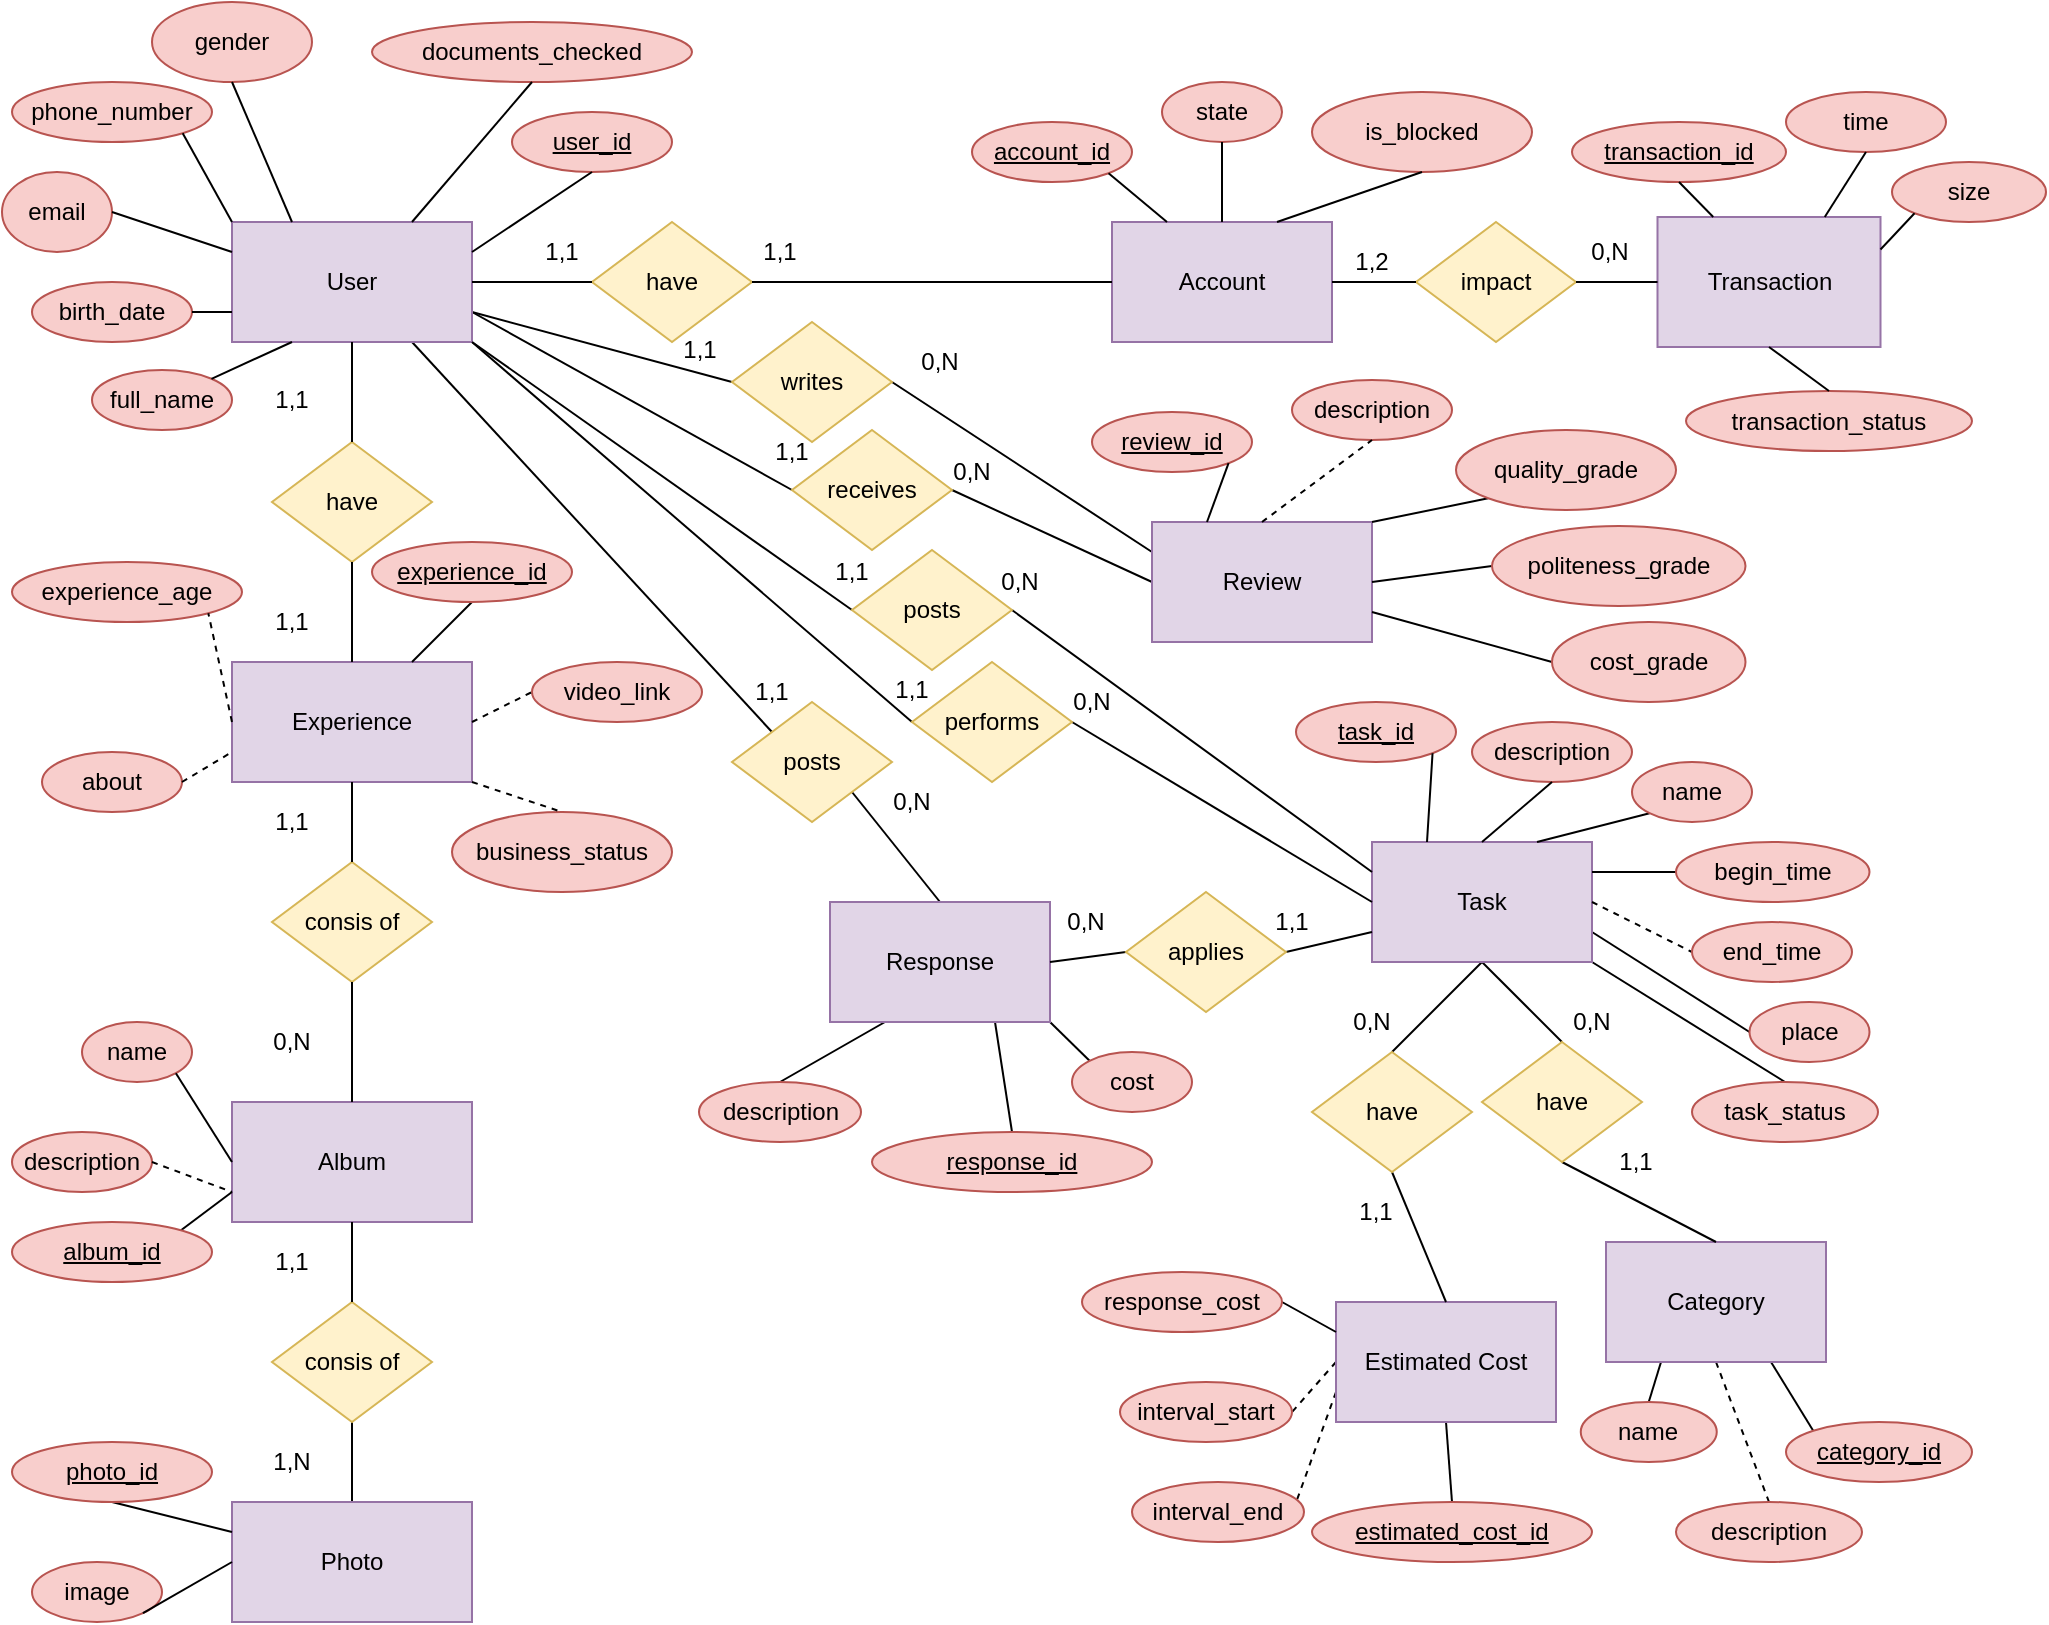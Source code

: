 <mxfile version="20.5.1" type="github" pages="2">
  <diagram id="axVk7lnWbnFJgNPXd5j-" name="Страница 1">
    <mxGraphModel dx="1047" dy="1003" grid="1" gridSize="10" guides="1" tooltips="1" connect="1" arrows="1" fold="1" page="1" pageScale="1" pageWidth="827" pageHeight="1169" math="0" shadow="0">
      <root>
        <mxCell id="0" />
        <mxCell id="1" parent="0" />
        <mxCell id="Dc6S5-3U-Lf79-AnV3NW-3" value="Transaction" style="rounded=0;whiteSpace=wrap;html=1;fillColor=#e1d5e7;strokeColor=#9673a6;" parent="1" vertex="1">
          <mxGeometry x="832.75" y="457.5" width="111.5" height="65" as="geometry" />
        </mxCell>
        <mxCell id="1e0iizeXlH-LscH0-QRG-50" style="edgeStyle=none;rounded=0;orthogonalLoop=1;jettySize=auto;html=1;exitX=1;exitY=0.75;exitDx=0;exitDy=0;endArrow=none;endFill=0;entryX=0;entryY=0.5;entryDx=0;entryDy=0;" parent="1" source="Dc6S5-3U-Lf79-AnV3NW-4" target="1e0iizeXlH-LscH0-QRG-51" edge="1">
          <mxGeometry relative="1" as="geometry">
            <mxPoint x="340" y="545.625" as="targetPoint" />
          </mxGeometry>
        </mxCell>
        <mxCell id="1e0iizeXlH-LscH0-QRG-54" style="edgeStyle=none;rounded=0;orthogonalLoop=1;jettySize=auto;html=1;exitX=1;exitY=0.75;exitDx=0;exitDy=0;entryX=0;entryY=0.5;entryDx=0;entryDy=0;endArrow=none;endFill=0;" parent="1" source="Dc6S5-3U-Lf79-AnV3NW-4" target="1e0iizeXlH-LscH0-QRG-53" edge="1">
          <mxGeometry relative="1" as="geometry" />
        </mxCell>
        <mxCell id="1e0iizeXlH-LscH0-QRG-93" style="edgeStyle=none;rounded=0;orthogonalLoop=1;jettySize=auto;html=1;exitX=1;exitY=1;exitDx=0;exitDy=0;entryX=0;entryY=0.5;entryDx=0;entryDy=0;endArrow=none;endFill=0;" parent="1" source="Dc6S5-3U-Lf79-AnV3NW-4" target="1e0iizeXlH-LscH0-QRG-92" edge="1">
          <mxGeometry relative="1" as="geometry" />
        </mxCell>
        <mxCell id="nSQ-bkP1fXYvyHfbBdWD-22" style="edgeStyle=none;shape=connector;rounded=0;orthogonalLoop=1;jettySize=auto;html=1;exitX=0.75;exitY=1;exitDx=0;exitDy=0;entryX=0;entryY=0;entryDx=0;entryDy=0;labelBackgroundColor=default;strokeColor=default;fontFamily=Helvetica;fontSize=11;fontColor=default;endArrow=none;endFill=0;" edge="1" parent="1" source="Dc6S5-3U-Lf79-AnV3NW-4" target="nSQ-bkP1fXYvyHfbBdWD-13">
          <mxGeometry relative="1" as="geometry" />
        </mxCell>
        <mxCell id="Dc6S5-3U-Lf79-AnV3NW-4" value="User" style="rounded=0;whiteSpace=wrap;html=1;fillColor=#e1d5e7;strokeColor=#9673a6;" parent="1" vertex="1">
          <mxGeometry x="120" y="460" width="120" height="60" as="geometry" />
        </mxCell>
        <mxCell id="Dc6S5-3U-Lf79-AnV3NW-5" value="Account" style="rounded=0;whiteSpace=wrap;html=1;fillColor=#e1d5e7;strokeColor=#9673a6;" parent="1" vertex="1">
          <mxGeometry x="560" y="460" width="110" height="60" as="geometry" />
        </mxCell>
        <mxCell id="Dc6S5-3U-Lf79-AnV3NW-6" value="Experience" style="rounded=0;whiteSpace=wrap;html=1;fillColor=#e1d5e7;strokeColor=#9673a6;" parent="1" vertex="1">
          <mxGeometry x="120" y="680" width="120" height="60" as="geometry" />
        </mxCell>
        <mxCell id="TsbDV6BTTnVZYsI7FMhj-1" value="have" style="rhombus;whiteSpace=wrap;html=1;fillColor=#fff2cc;strokeColor=#d6b656;" parent="1" vertex="1">
          <mxGeometry x="140" y="570" width="80" height="60" as="geometry" />
        </mxCell>
        <mxCell id="TsbDV6BTTnVZYsI7FMhj-2" value="consis of" style="rhombus;whiteSpace=wrap;html=1;fillColor=#fff2cc;strokeColor=#d6b656;" parent="1" vertex="1">
          <mxGeometry x="140" y="780" width="80" height="60" as="geometry" />
        </mxCell>
        <mxCell id="TsbDV6BTTnVZYsI7FMhj-3" value="impact" style="rhombus;whiteSpace=wrap;html=1;fillColor=#fff2cc;strokeColor=#d6b656;" parent="1" vertex="1">
          <mxGeometry x="712" y="460" width="80" height="60" as="geometry" />
        </mxCell>
        <mxCell id="TsbDV6BTTnVZYsI7FMhj-4" value="have" style="rhombus;whiteSpace=wrap;html=1;fillColor=#fff2cc;strokeColor=#d6b656;" parent="1" vertex="1">
          <mxGeometry x="300" y="460" width="80" height="60" as="geometry" />
        </mxCell>
        <mxCell id="TsbDV6BTTnVZYsI7FMhj-8" value="" style="endArrow=none;html=1;exitX=0.5;exitY=1;exitDx=0;exitDy=0;entryX=0.5;entryY=0;entryDx=0;entryDy=0;" parent="1" source="TsbDV6BTTnVZYsI7FMhj-1" target="Dc6S5-3U-Lf79-AnV3NW-6" edge="1">
          <mxGeometry width="50" height="50" relative="1" as="geometry">
            <mxPoint x="380" y="580" as="sourcePoint" />
            <mxPoint x="430" y="530" as="targetPoint" />
          </mxGeometry>
        </mxCell>
        <mxCell id="TsbDV6BTTnVZYsI7FMhj-9" value="" style="endArrow=none;html=1;entryX=0.5;entryY=0;entryDx=0;entryDy=0;" parent="1" target="TsbDV6BTTnVZYsI7FMhj-2" edge="1">
          <mxGeometry width="50" height="50" relative="1" as="geometry">
            <mxPoint x="180" y="740" as="sourcePoint" />
            <mxPoint x="430" y="530" as="targetPoint" />
          </mxGeometry>
        </mxCell>
        <mxCell id="TsbDV6BTTnVZYsI7FMhj-11" value="" style="endArrow=none;html=1;exitX=0;exitY=0.5;exitDx=0;exitDy=0;entryX=1;entryY=0.5;entryDx=0;entryDy=0;" parent="1" source="Dc6S5-3U-Lf79-AnV3NW-3" target="TsbDV6BTTnVZYsI7FMhj-3" edge="1">
          <mxGeometry width="50" height="50" relative="1" as="geometry">
            <mxPoint x="570" y="570" as="sourcePoint" />
            <mxPoint x="850" y="480" as="targetPoint" />
          </mxGeometry>
        </mxCell>
        <mxCell id="TsbDV6BTTnVZYsI7FMhj-12" value="" style="endArrow=none;html=1;entryX=0;entryY=0.5;entryDx=0;entryDy=0;exitX=1;exitY=0.5;exitDx=0;exitDy=0;" parent="1" source="Dc6S5-3U-Lf79-AnV3NW-5" target="TsbDV6BTTnVZYsI7FMhj-3" edge="1">
          <mxGeometry width="50" height="50" relative="1" as="geometry">
            <mxPoint x="510" y="580" as="sourcePoint" />
            <mxPoint x="560" y="530" as="targetPoint" />
          </mxGeometry>
        </mxCell>
        <mxCell id="TsbDV6BTTnVZYsI7FMhj-13" value="" style="endArrow=none;html=1;exitX=1;exitY=0.5;exitDx=0;exitDy=0;entryX=0;entryY=0.5;entryDx=0;entryDy=0;" parent="1" source="TsbDV6BTTnVZYsI7FMhj-4" target="Dc6S5-3U-Lf79-AnV3NW-5" edge="1">
          <mxGeometry width="50" height="50" relative="1" as="geometry">
            <mxPoint x="380" y="580" as="sourcePoint" />
            <mxPoint x="430" y="530" as="targetPoint" />
          </mxGeometry>
        </mxCell>
        <mxCell id="TsbDV6BTTnVZYsI7FMhj-14" value="" style="endArrow=none;html=1;exitX=1;exitY=0.5;exitDx=0;exitDy=0;entryX=0;entryY=0.5;entryDx=0;entryDy=0;" parent="1" source="Dc6S5-3U-Lf79-AnV3NW-4" target="TsbDV6BTTnVZYsI7FMhj-4" edge="1">
          <mxGeometry width="50" height="50" relative="1" as="geometry">
            <mxPoint x="380" y="580" as="sourcePoint" />
            <mxPoint x="430" y="530" as="targetPoint" />
          </mxGeometry>
        </mxCell>
        <mxCell id="TsbDV6BTTnVZYsI7FMhj-15" value="" style="endArrow=none;html=1;exitX=0.5;exitY=1;exitDx=0;exitDy=0;entryX=0.5;entryY=0;entryDx=0;entryDy=0;" parent="1" source="Dc6S5-3U-Lf79-AnV3NW-4" target="TsbDV6BTTnVZYsI7FMhj-1" edge="1">
          <mxGeometry width="50" height="50" relative="1" as="geometry">
            <mxPoint x="380" y="580" as="sourcePoint" />
            <mxPoint x="430" y="530" as="targetPoint" />
          </mxGeometry>
        </mxCell>
        <mxCell id="TsbDV6BTTnVZYsI7FMhj-20" value="0,N" style="text;html=1;strokeColor=none;fillColor=none;align=center;verticalAlign=middle;whiteSpace=wrap;rounded=0;" parent="1" vertex="1">
          <mxGeometry x="788.5" y="465" width="40" height="20" as="geometry" />
        </mxCell>
        <mxCell id="TsbDV6BTTnVZYsI7FMhj-21" value="1,2" style="text;html=1;strokeColor=none;fillColor=none;align=center;verticalAlign=middle;whiteSpace=wrap;rounded=0;" parent="1" vertex="1">
          <mxGeometry x="670" y="470" width="40" height="20" as="geometry" />
        </mxCell>
        <mxCell id="TsbDV6BTTnVZYsI7FMhj-22" value="1,1" style="text;html=1;strokeColor=none;fillColor=none;align=center;verticalAlign=middle;whiteSpace=wrap;rounded=0;" parent="1" vertex="1">
          <mxGeometry x="265" y="465" width="40" height="20" as="geometry" />
        </mxCell>
        <mxCell id="TsbDV6BTTnVZYsI7FMhj-23" value="1,1" style="text;html=1;strokeColor=none;fillColor=none;align=center;verticalAlign=middle;whiteSpace=wrap;rounded=0;" parent="1" vertex="1">
          <mxGeometry x="374" y="465" width="40" height="20" as="geometry" />
        </mxCell>
        <mxCell id="TsbDV6BTTnVZYsI7FMhj-24" value="1,1" style="text;html=1;strokeColor=none;fillColor=none;align=center;verticalAlign=middle;whiteSpace=wrap;rounded=0;" parent="1" vertex="1">
          <mxGeometry x="130" y="539" width="40" height="20" as="geometry" />
        </mxCell>
        <mxCell id="TsbDV6BTTnVZYsI7FMhj-26" value="1,1" style="text;html=1;strokeColor=none;fillColor=none;align=center;verticalAlign=middle;whiteSpace=wrap;rounded=0;" parent="1" vertex="1">
          <mxGeometry x="130" y="650" width="40" height="20" as="geometry" />
        </mxCell>
        <mxCell id="TsbDV6BTTnVZYsI7FMhj-27" value="1,1" style="text;html=1;strokeColor=none;fillColor=none;align=center;verticalAlign=middle;whiteSpace=wrap;rounded=0;" parent="1" vertex="1">
          <mxGeometry x="130" y="750" width="40" height="20" as="geometry" />
        </mxCell>
        <mxCell id="TsbDV6BTTnVZYsI7FMhj-33" value="state" style="ellipse;whiteSpace=wrap;html=1;fillColor=#f8cecc;strokeColor=#b85450;" parent="1" vertex="1">
          <mxGeometry x="585" y="390" width="60" height="30" as="geometry" />
        </mxCell>
        <mxCell id="TsbDV6BTTnVZYsI7FMhj-35" value="transaction_status" style="ellipse;whiteSpace=wrap;html=1;fillColor=#f8cecc;strokeColor=#b85450;" parent="1" vertex="1">
          <mxGeometry x="847" y="544.5" width="143" height="30" as="geometry" />
        </mxCell>
        <mxCell id="TsbDV6BTTnVZYsI7FMhj-37" value="time" style="ellipse;whiteSpace=wrap;html=1;fillColor=#f8cecc;strokeColor=#b85450;" parent="1" vertex="1">
          <mxGeometry x="897" y="395" width="80" height="30" as="geometry" />
        </mxCell>
        <mxCell id="TsbDV6BTTnVZYsI7FMhj-38" value="&lt;u&gt;transaction_id&lt;/u&gt;" style="ellipse;whiteSpace=wrap;html=1;fillColor=#f8cecc;strokeColor=#b85450;" parent="1" vertex="1">
          <mxGeometry x="790" y="410" width="107" height="30" as="geometry" />
        </mxCell>
        <mxCell id="TsbDV6BTTnVZYsI7FMhj-39" value="gender" style="ellipse;whiteSpace=wrap;html=1;fillColor=#f8cecc;strokeColor=#b85450;" parent="1" vertex="1">
          <mxGeometry x="80" y="350" width="80" height="40" as="geometry" />
        </mxCell>
        <mxCell id="TsbDV6BTTnVZYsI7FMhj-40" value="birth_date" style="ellipse;whiteSpace=wrap;html=1;fillColor=#f8cecc;strokeColor=#b85450;" parent="1" vertex="1">
          <mxGeometry x="20" y="490" width="80" height="30" as="geometry" />
        </mxCell>
        <mxCell id="TsbDV6BTTnVZYsI7FMhj-41" value="full_name" style="ellipse;whiteSpace=wrap;html=1;fillColor=#f8cecc;strokeColor=#b85450;" parent="1" vertex="1">
          <mxGeometry x="50" y="534" width="70" height="30" as="geometry" />
        </mxCell>
        <mxCell id="TsbDV6BTTnVZYsI7FMhj-43" value="size" style="ellipse;whiteSpace=wrap;html=1;fillColor=#f8cecc;strokeColor=#b85450;" parent="1" vertex="1">
          <mxGeometry x="950" y="430" width="77" height="30" as="geometry" />
        </mxCell>
        <mxCell id="TsbDV6BTTnVZYsI7FMhj-44" value="business_status" style="ellipse;whiteSpace=wrap;html=1;fillColor=#f8cecc;strokeColor=#b85450;" parent="1" vertex="1">
          <mxGeometry x="230" y="755" width="110" height="40" as="geometry" />
        </mxCell>
        <mxCell id="TsbDV6BTTnVZYsI7FMhj-45" value="video_link" style="ellipse;whiteSpace=wrap;html=1;fillColor=#f8cecc;strokeColor=#b85450;" parent="1" vertex="1">
          <mxGeometry x="270" y="680" width="85" height="30" as="geometry" />
        </mxCell>
        <mxCell id="TsbDV6BTTnVZYsI7FMhj-46" value="about" style="ellipse;whiteSpace=wrap;html=1;fillColor=#f8cecc;strokeColor=#b85450;" parent="1" vertex="1">
          <mxGeometry x="25" y="725" width="70" height="30" as="geometry" />
        </mxCell>
        <mxCell id="TsbDV6BTTnVZYsI7FMhj-47" value="experience_age" style="ellipse;whiteSpace=wrap;html=1;fillColor=#f8cecc;strokeColor=#b85450;" parent="1" vertex="1">
          <mxGeometry x="10" y="630" width="115" height="30" as="geometry" />
        </mxCell>
        <mxCell id="TsbDV6BTTnVZYsI7FMhj-48" value="documents_checked" style="ellipse;whiteSpace=wrap;html=1;fillColor=#f8cecc;strokeColor=#b85450;" parent="1" vertex="1">
          <mxGeometry x="190" y="360" width="160" height="30" as="geometry" />
        </mxCell>
        <mxCell id="TsbDV6BTTnVZYsI7FMhj-49" value="&lt;u&gt;user_id&lt;/u&gt;" style="ellipse;whiteSpace=wrap;html=1;fillColor=#f8cecc;strokeColor=#b85450;" parent="1" vertex="1">
          <mxGeometry x="260" y="405" width="80" height="30" as="geometry" />
        </mxCell>
        <mxCell id="TsbDV6BTTnVZYsI7FMhj-51" value="is_blocked" style="ellipse;whiteSpace=wrap;html=1;fillColor=#f8cecc;strokeColor=#b85450;" parent="1" vertex="1">
          <mxGeometry x="660" y="395" width="110" height="40" as="geometry" />
        </mxCell>
        <mxCell id="TsbDV6BTTnVZYsI7FMhj-53" value="email" style="ellipse;whiteSpace=wrap;html=1;fillColor=#f8cecc;strokeColor=#b85450;" parent="1" vertex="1">
          <mxGeometry x="5" y="435" width="55" height="40" as="geometry" />
        </mxCell>
        <mxCell id="TsbDV6BTTnVZYsI7FMhj-54" value="&lt;u&gt;account_id&lt;/u&gt;" style="ellipse;whiteSpace=wrap;html=1;fillColor=#f8cecc;strokeColor=#b85450;" parent="1" vertex="1">
          <mxGeometry x="490" y="410" width="80" height="30" as="geometry" />
        </mxCell>
        <mxCell id="TsbDV6BTTnVZYsI7FMhj-56" value="phone_number" style="ellipse;whiteSpace=wrap;html=1;fillColor=#f8cecc;strokeColor=#b85450;" parent="1" vertex="1">
          <mxGeometry x="10" y="390" width="100" height="30" as="geometry" />
        </mxCell>
        <mxCell id="TsbDV6BTTnVZYsI7FMhj-68" value="" style="endArrow=none;html=1;entryX=0;entryY=1;entryDx=0;entryDy=0;exitX=1;exitY=0.25;exitDx=0;exitDy=0;" parent="1" source="Dc6S5-3U-Lf79-AnV3NW-3" target="TsbDV6BTTnVZYsI7FMhj-43" edge="1">
          <mxGeometry width="50" height="50" relative="1" as="geometry">
            <mxPoint x="540" y="470" as="sourcePoint" />
            <mxPoint x="590" y="420" as="targetPoint" />
          </mxGeometry>
        </mxCell>
        <mxCell id="TsbDV6BTTnVZYsI7FMhj-71" value="" style="endArrow=none;html=1;entryX=0.5;entryY=1;entryDx=0;entryDy=0;exitX=0.75;exitY=0;exitDx=0;exitDy=0;" parent="1" source="Dc6S5-3U-Lf79-AnV3NW-3" target="TsbDV6BTTnVZYsI7FMhj-37" edge="1">
          <mxGeometry width="50" height="50" relative="1" as="geometry">
            <mxPoint x="540" y="470" as="sourcePoint" />
            <mxPoint x="590" y="420" as="targetPoint" />
          </mxGeometry>
        </mxCell>
        <mxCell id="TsbDV6BTTnVZYsI7FMhj-72" value="" style="endArrow=none;html=1;entryX=0.5;entryY=1;entryDx=0;entryDy=0;exitX=0.25;exitY=0;exitDx=0;exitDy=0;" parent="1" source="Dc6S5-3U-Lf79-AnV3NW-3" target="TsbDV6BTTnVZYsI7FMhj-38" edge="1">
          <mxGeometry width="50" height="50" relative="1" as="geometry">
            <mxPoint x="540" y="470" as="sourcePoint" />
            <mxPoint x="590" y="420" as="targetPoint" />
          </mxGeometry>
        </mxCell>
        <mxCell id="TsbDV6BTTnVZYsI7FMhj-74" value="" style="endArrow=none;html=1;exitX=1;exitY=0.5;exitDx=0;exitDy=0;entryX=0;entryY=0.5;entryDx=0;entryDy=0;dashed=1;" parent="1" source="Dc6S5-3U-Lf79-AnV3NW-6" target="TsbDV6BTTnVZYsI7FMhj-45" edge="1">
          <mxGeometry width="50" height="50" relative="1" as="geometry">
            <mxPoint x="120" y="710" as="sourcePoint" />
            <mxPoint x="90" y="700" as="targetPoint" />
          </mxGeometry>
        </mxCell>
        <mxCell id="TsbDV6BTTnVZYsI7FMhj-75" value="" style="endArrow=none;html=1;entryX=0.5;entryY=0;entryDx=0;entryDy=0;exitX=1;exitY=1;exitDx=0;exitDy=0;dashed=1;" parent="1" source="Dc6S5-3U-Lf79-AnV3NW-6" target="TsbDV6BTTnVZYsI7FMhj-44" edge="1">
          <mxGeometry width="50" height="50" relative="1" as="geometry">
            <mxPoint x="440" y="480" as="sourcePoint" />
            <mxPoint x="490" y="430" as="targetPoint" />
          </mxGeometry>
        </mxCell>
        <mxCell id="TsbDV6BTTnVZYsI7FMhj-78" value="" style="endArrow=none;html=1;entryX=0.5;entryY=1;entryDx=0;entryDy=0;exitX=0.5;exitY=0;exitDx=0;exitDy=0;" parent="1" source="TsbDV6BTTnVZYsI7FMhj-35" target="Dc6S5-3U-Lf79-AnV3NW-3" edge="1">
          <mxGeometry width="50" height="50" relative="1" as="geometry">
            <mxPoint x="960" y="520" as="sourcePoint" />
            <mxPoint x="680" y="420" as="targetPoint" />
          </mxGeometry>
        </mxCell>
        <mxCell id="TsbDV6BTTnVZYsI7FMhj-80" value="" style="endArrow=none;html=1;exitX=1;exitY=0.25;exitDx=0;exitDy=0;entryX=0.5;entryY=1;entryDx=0;entryDy=0;" parent="1" source="Dc6S5-3U-Lf79-AnV3NW-4" target="TsbDV6BTTnVZYsI7FMhj-49" edge="1">
          <mxGeometry width="50" height="50" relative="1" as="geometry">
            <mxPoint x="440" y="480" as="sourcePoint" />
            <mxPoint x="490" y="430" as="targetPoint" />
          </mxGeometry>
        </mxCell>
        <mxCell id="TsbDV6BTTnVZYsI7FMhj-81" value="" style="endArrow=none;html=1;entryX=0.5;entryY=1;entryDx=0;entryDy=0;exitX=0.75;exitY=0;exitDx=0;exitDy=0;" parent="1" source="Dc6S5-3U-Lf79-AnV3NW-4" target="TsbDV6BTTnVZYsI7FMhj-48" edge="1">
          <mxGeometry width="50" height="50" relative="1" as="geometry">
            <mxPoint x="440" y="480" as="sourcePoint" />
            <mxPoint x="490" y="430" as="targetPoint" />
          </mxGeometry>
        </mxCell>
        <mxCell id="TsbDV6BTTnVZYsI7FMhj-82" value="" style="endArrow=none;html=1;exitX=1;exitY=1;exitDx=0;exitDy=0;entryX=0.25;entryY=0;entryDx=0;entryDy=0;" parent="1" source="TsbDV6BTTnVZYsI7FMhj-54" target="Dc6S5-3U-Lf79-AnV3NW-5" edge="1">
          <mxGeometry width="50" height="50" relative="1" as="geometry">
            <mxPoint x="530" y="430" as="sourcePoint" />
            <mxPoint x="500" y="570" as="targetPoint" />
          </mxGeometry>
        </mxCell>
        <mxCell id="TsbDV6BTTnVZYsI7FMhj-84" value="" style="endArrow=none;html=1;entryX=0.5;entryY=1;entryDx=0;entryDy=0;exitX=0.75;exitY=0;exitDx=0;exitDy=0;" parent="1" source="Dc6S5-3U-Lf79-AnV3NW-5" target="TsbDV6BTTnVZYsI7FMhj-51" edge="1">
          <mxGeometry width="50" height="50" relative="1" as="geometry">
            <mxPoint x="570" y="480" as="sourcePoint" />
            <mxPoint x="620" y="430" as="targetPoint" />
          </mxGeometry>
        </mxCell>
        <mxCell id="TsbDV6BTTnVZYsI7FMhj-85" value="" style="endArrow=none;html=1;exitX=0.5;exitY=0;exitDx=0;exitDy=0;entryX=0.5;entryY=1;entryDx=0;entryDy=0;" parent="1" source="Dc6S5-3U-Lf79-AnV3NW-5" target="TsbDV6BTTnVZYsI7FMhj-33" edge="1">
          <mxGeometry width="50" height="50" relative="1" as="geometry">
            <mxPoint x="570" y="480" as="sourcePoint" />
            <mxPoint x="610" y="420" as="targetPoint" />
          </mxGeometry>
        </mxCell>
        <mxCell id="TsbDV6BTTnVZYsI7FMhj-86" value="" style="endArrow=none;html=1;entryX=1;entryY=1;entryDx=0;entryDy=0;exitX=0;exitY=0.5;exitDx=0;exitDy=0;dashed=1;" parent="1" source="Dc6S5-3U-Lf79-AnV3NW-6" target="TsbDV6BTTnVZYsI7FMhj-47" edge="1">
          <mxGeometry width="50" height="50" relative="1" as="geometry">
            <mxPoint x="440" y="480" as="sourcePoint" />
            <mxPoint x="490" y="430" as="targetPoint" />
          </mxGeometry>
        </mxCell>
        <mxCell id="TsbDV6BTTnVZYsI7FMhj-87" value="" style="endArrow=none;html=1;exitX=1;exitY=0.5;exitDx=0;exitDy=0;entryX=0;entryY=0.75;entryDx=0;entryDy=0;dashed=1;" parent="1" source="TsbDV6BTTnVZYsI7FMhj-46" target="Dc6S5-3U-Lf79-AnV3NW-6" edge="1">
          <mxGeometry width="50" height="50" relative="1" as="geometry">
            <mxPoint x="440" y="480" as="sourcePoint" />
            <mxPoint x="490" y="430" as="targetPoint" />
          </mxGeometry>
        </mxCell>
        <mxCell id="TsbDV6BTTnVZYsI7FMhj-94" value="" style="endArrow=none;html=1;entryX=1;entryY=0.5;entryDx=0;entryDy=0;exitX=0;exitY=0.75;exitDx=0;exitDy=0;" parent="1" source="Dc6S5-3U-Lf79-AnV3NW-4" target="TsbDV6BTTnVZYsI7FMhj-40" edge="1">
          <mxGeometry width="50" height="50" relative="1" as="geometry">
            <mxPoint x="440" y="480" as="sourcePoint" />
            <mxPoint x="490" y="430" as="targetPoint" />
          </mxGeometry>
        </mxCell>
        <mxCell id="TsbDV6BTTnVZYsI7FMhj-95" value="" style="endArrow=none;html=1;entryX=1;entryY=0.5;entryDx=0;entryDy=0;exitX=0;exitY=0.25;exitDx=0;exitDy=0;" parent="1" source="Dc6S5-3U-Lf79-AnV3NW-4" target="TsbDV6BTTnVZYsI7FMhj-53" edge="1">
          <mxGeometry width="50" height="50" relative="1" as="geometry">
            <mxPoint x="440" y="480" as="sourcePoint" />
            <mxPoint x="490" y="430" as="targetPoint" />
          </mxGeometry>
        </mxCell>
        <mxCell id="TsbDV6BTTnVZYsI7FMhj-96" value="" style="endArrow=none;html=1;entryX=1;entryY=1;entryDx=0;entryDy=0;exitX=0;exitY=0;exitDx=0;exitDy=0;" parent="1" source="Dc6S5-3U-Lf79-AnV3NW-4" target="TsbDV6BTTnVZYsI7FMhj-56" edge="1">
          <mxGeometry width="50" height="50" relative="1" as="geometry">
            <mxPoint x="440" y="480" as="sourcePoint" />
            <mxPoint x="490" y="430" as="targetPoint" />
          </mxGeometry>
        </mxCell>
        <mxCell id="TsbDV6BTTnVZYsI7FMhj-97" value="" style="endArrow=none;html=1;exitX=0.25;exitY=0;exitDx=0;exitDy=0;entryX=0.5;entryY=1;entryDx=0;entryDy=0;" parent="1" source="Dc6S5-3U-Lf79-AnV3NW-4" target="TsbDV6BTTnVZYsI7FMhj-39" edge="1">
          <mxGeometry width="50" height="50" relative="1" as="geometry">
            <mxPoint x="440" y="480" as="sourcePoint" />
            <mxPoint x="490" y="430" as="targetPoint" />
          </mxGeometry>
        </mxCell>
        <mxCell id="TsbDV6BTTnVZYsI7FMhj-98" value="" style="endArrow=none;html=1;exitX=1;exitY=0;exitDx=0;exitDy=0;entryX=0.25;entryY=1;entryDx=0;entryDy=0;" parent="1" source="TsbDV6BTTnVZYsI7FMhj-41" target="Dc6S5-3U-Lf79-AnV3NW-4" edge="1">
          <mxGeometry width="50" height="50" relative="1" as="geometry">
            <mxPoint x="440" y="480" as="sourcePoint" />
            <mxPoint x="490" y="430" as="targetPoint" />
          </mxGeometry>
        </mxCell>
        <mxCell id="1e0iizeXlH-LscH0-QRG-7" style="rounded=0;orthogonalLoop=1;jettySize=auto;html=1;exitX=0.5;exitY=1;exitDx=0;exitDy=0;entryX=0.75;entryY=0;entryDx=0;entryDy=0;endArrow=none;endFill=0;" parent="1" source="1e0iizeXlH-LscH0-QRG-6" target="Dc6S5-3U-Lf79-AnV3NW-6" edge="1">
          <mxGeometry relative="1" as="geometry" />
        </mxCell>
        <mxCell id="1e0iizeXlH-LscH0-QRG-6" value="&lt;u&gt;experience_id&lt;/u&gt;" style="ellipse;whiteSpace=wrap;html=1;fillColor=#f8cecc;strokeColor=#b85450;" parent="1" vertex="1">
          <mxGeometry x="190" y="620" width="100" height="30" as="geometry" />
        </mxCell>
        <mxCell id="1e0iizeXlH-LscH0-QRG-9" style="edgeStyle=none;rounded=0;orthogonalLoop=1;jettySize=auto;html=1;exitX=0.5;exitY=1;exitDx=0;exitDy=0;dashed=1;endArrow=none;endFill=0;" parent="1" source="TsbDV6BTTnVZYsI7FMhj-47" target="TsbDV6BTTnVZYsI7FMhj-47" edge="1">
          <mxGeometry relative="1" as="geometry" />
        </mxCell>
        <mxCell id="1e0iizeXlH-LscH0-QRG-10" value="Album" style="rounded=0;whiteSpace=wrap;html=1;fillColor=#e1d5e7;strokeColor=#9673a6;" parent="1" vertex="1">
          <mxGeometry x="120" y="900" width="120" height="60" as="geometry" />
        </mxCell>
        <mxCell id="1e0iizeXlH-LscH0-QRG-11" value="" style="endArrow=none;html=1;exitX=0.5;exitY=1;exitDx=0;exitDy=0;entryX=0.5;entryY=0;entryDx=0;entryDy=0;" parent="1" source="TsbDV6BTTnVZYsI7FMhj-2" target="1e0iizeXlH-LscH0-QRG-10" edge="1">
          <mxGeometry width="50" height="50" relative="1" as="geometry">
            <mxPoint x="180" y="850" as="sourcePoint" />
            <mxPoint x="430" y="750" as="targetPoint" />
          </mxGeometry>
        </mxCell>
        <mxCell id="1e0iizeXlH-LscH0-QRG-12" value="" style="endArrow=none;html=1;entryX=0.5;entryY=0;entryDx=0;entryDy=0;exitX=0.5;exitY=1;exitDx=0;exitDy=0;" parent="1" source="1e0iizeXlH-LscH0-QRG-44" target="1e0iizeXlH-LscH0-QRG-27" edge="1">
          <mxGeometry width="50" height="50" relative="1" as="geometry">
            <mxPoint x="180" y="960" as="sourcePoint" />
            <mxPoint x="180" y="1000" as="targetPoint" />
          </mxGeometry>
        </mxCell>
        <mxCell id="1e0iizeXlH-LscH0-QRG-13" value="0,N" style="text;html=1;strokeColor=none;fillColor=none;align=center;verticalAlign=middle;whiteSpace=wrap;rounded=0;" parent="1" vertex="1">
          <mxGeometry x="130" y="860" width="40" height="20" as="geometry" />
        </mxCell>
        <mxCell id="1e0iizeXlH-LscH0-QRG-14" value="1,1" style="text;html=1;strokeColor=none;fillColor=none;align=center;verticalAlign=middle;whiteSpace=wrap;rounded=0;" parent="1" vertex="1">
          <mxGeometry x="130" y="970" width="40" height="20" as="geometry" />
        </mxCell>
        <mxCell id="1e0iizeXlH-LscH0-QRG-17" value="description" style="ellipse;whiteSpace=wrap;html=1;fillColor=#f8cecc;strokeColor=#b85450;" parent="1" vertex="1">
          <mxGeometry x="10" y="915" width="70" height="30" as="geometry" />
        </mxCell>
        <mxCell id="1e0iizeXlH-LscH0-QRG-18" value="name" style="ellipse;whiteSpace=wrap;html=1;fillColor=#f8cecc;strokeColor=#b85450;" parent="1" vertex="1">
          <mxGeometry x="45" y="860" width="55" height="30" as="geometry" />
        </mxCell>
        <mxCell id="1e0iizeXlH-LscH0-QRG-21" value="" style="endArrow=none;html=1;entryX=1;entryY=1;entryDx=0;entryDy=0;exitX=0;exitY=0.5;exitDx=0;exitDy=0;" parent="1" source="1e0iizeXlH-LscH0-QRG-10" target="1e0iizeXlH-LscH0-QRG-18" edge="1">
          <mxGeometry width="50" height="50" relative="1" as="geometry">
            <mxPoint x="440" y="700" as="sourcePoint" />
            <mxPoint x="490" y="650" as="targetPoint" />
          </mxGeometry>
        </mxCell>
        <mxCell id="1e0iizeXlH-LscH0-QRG-22" value="" style="endArrow=none;html=1;exitX=1;exitY=0.5;exitDx=0;exitDy=0;entryX=0;entryY=0.75;entryDx=0;entryDy=0;dashed=1;" parent="1" source="1e0iizeXlH-LscH0-QRG-17" target="1e0iizeXlH-LscH0-QRG-10" edge="1">
          <mxGeometry width="50" height="50" relative="1" as="geometry">
            <mxPoint x="440" y="700" as="sourcePoint" />
            <mxPoint x="490" y="650" as="targetPoint" />
          </mxGeometry>
        </mxCell>
        <mxCell id="1e0iizeXlH-LscH0-QRG-23" style="rounded=0;orthogonalLoop=1;jettySize=auto;html=1;exitX=0.5;exitY=1;exitDx=0;exitDy=0;endArrow=none;endFill=0;entryX=0;entryY=0.75;entryDx=0;entryDy=0;" parent="1" source="1e0iizeXlH-LscH0-QRG-24" target="1e0iizeXlH-LscH0-QRG-10" edge="1">
          <mxGeometry relative="1" as="geometry">
            <mxPoint x="120" y="940" as="targetPoint" />
          </mxGeometry>
        </mxCell>
        <mxCell id="1e0iizeXlH-LscH0-QRG-24" value="&lt;u&gt;album_id&lt;/u&gt;" style="ellipse;whiteSpace=wrap;html=1;fillColor=#f8cecc;strokeColor=#b85450;" parent="1" vertex="1">
          <mxGeometry x="10" y="960" width="100" height="30" as="geometry" />
        </mxCell>
        <mxCell id="1e0iizeXlH-LscH0-QRG-25" style="edgeStyle=none;rounded=0;orthogonalLoop=1;jettySize=auto;html=1;exitX=0.5;exitY=1;exitDx=0;exitDy=0;dashed=1;endArrow=none;endFill=0;" parent="1" source="1e0iizeXlH-LscH0-QRG-18" target="1e0iizeXlH-LscH0-QRG-18" edge="1">
          <mxGeometry relative="1" as="geometry" />
        </mxCell>
        <mxCell id="1e0iizeXlH-LscH0-QRG-27" value="Photo" style="rounded=0;whiteSpace=wrap;html=1;fillColor=#e1d5e7;strokeColor=#9673a6;" parent="1" vertex="1">
          <mxGeometry x="120" y="1100" width="120" height="60" as="geometry" />
        </mxCell>
        <mxCell id="1e0iizeXlH-LscH0-QRG-30" value="1,N" style="text;html=1;strokeColor=none;fillColor=none;align=center;verticalAlign=middle;whiteSpace=wrap;rounded=0;" parent="1" vertex="1">
          <mxGeometry x="130" y="1070" width="40" height="20" as="geometry" />
        </mxCell>
        <mxCell id="1e0iizeXlH-LscH0-QRG-35" value="image" style="ellipse;whiteSpace=wrap;html=1;fillColor=#f8cecc;strokeColor=#b85450;" parent="1" vertex="1">
          <mxGeometry x="20" y="1130" width="65" height="30" as="geometry" />
        </mxCell>
        <mxCell id="1e0iizeXlH-LscH0-QRG-38" value="" style="endArrow=none;html=1;entryX=1;entryY=1;entryDx=0;entryDy=0;exitX=0;exitY=0.5;exitDx=0;exitDy=0;" parent="1" source="1e0iizeXlH-LscH0-QRG-27" target="1e0iizeXlH-LscH0-QRG-35" edge="1">
          <mxGeometry width="50" height="50" relative="1" as="geometry">
            <mxPoint x="435" y="960" as="sourcePoint" />
            <mxPoint x="485" y="910" as="targetPoint" />
          </mxGeometry>
        </mxCell>
        <mxCell id="1e0iizeXlH-LscH0-QRG-40" style="rounded=0;orthogonalLoop=1;jettySize=auto;html=1;exitX=0.5;exitY=1;exitDx=0;exitDy=0;entryX=0;entryY=0.25;entryDx=0;entryDy=0;endArrow=none;endFill=0;" parent="1" source="1e0iizeXlH-LscH0-QRG-41" target="1e0iizeXlH-LscH0-QRG-27" edge="1">
          <mxGeometry relative="1" as="geometry" />
        </mxCell>
        <mxCell id="1e0iizeXlH-LscH0-QRG-41" value="&lt;u&gt;photo_id&lt;/u&gt;" style="ellipse;whiteSpace=wrap;html=1;fillColor=#f8cecc;strokeColor=#b85450;" parent="1" vertex="1">
          <mxGeometry x="10" y="1070" width="100" height="30" as="geometry" />
        </mxCell>
        <mxCell id="1e0iizeXlH-LscH0-QRG-44" value="consis of" style="rhombus;whiteSpace=wrap;html=1;fillColor=#fff2cc;strokeColor=#d6b656;" parent="1" vertex="1">
          <mxGeometry x="140" y="1000" width="80" height="60" as="geometry" />
        </mxCell>
        <mxCell id="1e0iizeXlH-LscH0-QRG-45" value="" style="endArrow=none;html=1;entryX=0.5;entryY=0;entryDx=0;entryDy=0;exitX=0.5;exitY=1;exitDx=0;exitDy=0;" parent="1" source="1e0iizeXlH-LscH0-QRG-10" target="1e0iizeXlH-LscH0-QRG-44" edge="1">
          <mxGeometry width="50" height="50" relative="1" as="geometry">
            <mxPoint x="220" y="930" as="sourcePoint" />
            <mxPoint x="470" y="720" as="targetPoint" />
          </mxGeometry>
        </mxCell>
        <mxCell id="1e0iizeXlH-LscH0-QRG-67" style="edgeStyle=none;rounded=0;orthogonalLoop=1;jettySize=auto;html=1;exitX=1;exitY=0.5;exitDx=0;exitDy=0;entryX=0;entryY=0.25;entryDx=0;entryDy=0;endArrow=none;endFill=0;" parent="1" source="1e0iizeXlH-LscH0-QRG-51" target="1e0iizeXlH-LscH0-QRG-57" edge="1">
          <mxGeometry relative="1" as="geometry" />
        </mxCell>
        <mxCell id="1e0iizeXlH-LscH0-QRG-51" value="writes" style="rhombus;whiteSpace=wrap;html=1;fillColor=#fff2cc;strokeColor=#d6b656;" parent="1" vertex="1">
          <mxGeometry x="370" y="510" width="80" height="60" as="geometry" />
        </mxCell>
        <mxCell id="1e0iizeXlH-LscH0-QRG-70" style="edgeStyle=none;rounded=0;orthogonalLoop=1;jettySize=auto;html=1;exitX=1;exitY=0.5;exitDx=0;exitDy=0;entryX=0;entryY=0.5;entryDx=0;entryDy=0;endArrow=none;endFill=0;" parent="1" source="1e0iizeXlH-LscH0-QRG-53" target="1e0iizeXlH-LscH0-QRG-57" edge="1">
          <mxGeometry relative="1" as="geometry" />
        </mxCell>
        <mxCell id="1e0iizeXlH-LscH0-QRG-53" value="receives" style="rhombus;whiteSpace=wrap;html=1;fillColor=#fff2cc;strokeColor=#d6b656;" parent="1" vertex="1">
          <mxGeometry x="400" y="564" width="80" height="60" as="geometry" />
        </mxCell>
        <mxCell id="1e0iizeXlH-LscH0-QRG-55" value="1,1" style="text;html=1;strokeColor=none;fillColor=none;align=center;verticalAlign=middle;whiteSpace=wrap;rounded=0;" parent="1" vertex="1">
          <mxGeometry x="334" y="514" width="40" height="20" as="geometry" />
        </mxCell>
        <mxCell id="1e0iizeXlH-LscH0-QRG-56" value="1,1" style="text;html=1;strokeColor=none;fillColor=none;align=center;verticalAlign=middle;whiteSpace=wrap;rounded=0;" parent="1" vertex="1">
          <mxGeometry x="380" y="565" width="40" height="20" as="geometry" />
        </mxCell>
        <mxCell id="1e0iizeXlH-LscH0-QRG-57" value="Review" style="rounded=0;whiteSpace=wrap;html=1;fillColor=#e1d5e7;strokeColor=#9673a6;" parent="1" vertex="1">
          <mxGeometry x="580" y="610" width="110" height="60" as="geometry" />
        </mxCell>
        <mxCell id="1e0iizeXlH-LscH0-QRG-59" value="0,N" style="text;html=1;strokeColor=none;fillColor=none;align=center;verticalAlign=middle;whiteSpace=wrap;rounded=0;" parent="1" vertex="1">
          <mxGeometry x="454" y="520" width="40" height="20" as="geometry" />
        </mxCell>
        <mxCell id="1e0iizeXlH-LscH0-QRG-60" value="description" style="ellipse;whiteSpace=wrap;html=1;fillColor=#f8cecc;strokeColor=#b85450;" parent="1" vertex="1">
          <mxGeometry x="650" y="539" width="80" height="30" as="geometry" />
        </mxCell>
        <mxCell id="1e0iizeXlH-LscH0-QRG-61" value="&lt;u&gt;review_id&lt;/u&gt;" style="ellipse;whiteSpace=wrap;html=1;fillColor=#f8cecc;strokeColor=#b85450;" parent="1" vertex="1">
          <mxGeometry x="550" y="555" width="80" height="30" as="geometry" />
        </mxCell>
        <mxCell id="1e0iizeXlH-LscH0-QRG-62" value="" style="endArrow=none;html=1;exitX=1;exitY=1;exitDx=0;exitDy=0;entryX=0.25;entryY=0;entryDx=0;entryDy=0;" parent="1" source="1e0iizeXlH-LscH0-QRG-61" target="1e0iizeXlH-LscH0-QRG-57" edge="1">
          <mxGeometry width="50" height="50" relative="1" as="geometry">
            <mxPoint x="550" y="580" as="sourcePoint" />
            <mxPoint x="520" y="720" as="targetPoint" />
          </mxGeometry>
        </mxCell>
        <mxCell id="1e0iizeXlH-LscH0-QRG-63" value="" style="endArrow=none;html=1;entryX=0;entryY=1;entryDx=0;entryDy=0;exitX=1;exitY=0;exitDx=0;exitDy=0;" parent="1" source="1e0iizeXlH-LscH0-QRG-57" target="1e0iizeXlH-LscH0-QRG-71" edge="1">
          <mxGeometry width="50" height="50" relative="1" as="geometry">
            <mxPoint x="590" y="630" as="sourcePoint" />
            <mxPoint x="735" y="585" as="targetPoint" />
          </mxGeometry>
        </mxCell>
        <mxCell id="1e0iizeXlH-LscH0-QRG-64" value="" style="endArrow=none;html=1;exitX=0.5;exitY=0;exitDx=0;exitDy=0;entryX=0.5;entryY=1;entryDx=0;entryDy=0;dashed=1;" parent="1" source="1e0iizeXlH-LscH0-QRG-57" target="1e0iizeXlH-LscH0-QRG-60" edge="1">
          <mxGeometry width="50" height="50" relative="1" as="geometry">
            <mxPoint x="590" y="630" as="sourcePoint" />
            <mxPoint x="630" y="570" as="targetPoint" />
          </mxGeometry>
        </mxCell>
        <mxCell id="1e0iizeXlH-LscH0-QRG-68" value="0,N" style="text;html=1;strokeColor=none;fillColor=none;align=center;verticalAlign=middle;whiteSpace=wrap;rounded=0;" parent="1" vertex="1">
          <mxGeometry x="470" y="574.5" width="40" height="20" as="geometry" />
        </mxCell>
        <mxCell id="1e0iizeXlH-LscH0-QRG-71" value="quality_grade" style="ellipse;whiteSpace=wrap;html=1;fillColor=#f8cecc;strokeColor=#b85450;" parent="1" vertex="1">
          <mxGeometry x="732" y="564" width="110" height="40" as="geometry" />
        </mxCell>
        <mxCell id="1e0iizeXlH-LscH0-QRG-73" value="" style="endArrow=none;html=1;entryX=0;entryY=0.5;entryDx=0;entryDy=0;exitX=1;exitY=0.5;exitDx=0;exitDy=0;" parent="1" source="1e0iizeXlH-LscH0-QRG-57" target="1e0iizeXlH-LscH0-QRG-74" edge="1">
          <mxGeometry width="50" height="50" relative="1" as="geometry">
            <mxPoint x="697.25" y="658" as="sourcePoint" />
            <mxPoint x="769.75" y="633" as="targetPoint" />
          </mxGeometry>
        </mxCell>
        <mxCell id="1e0iizeXlH-LscH0-QRG-74" value="politeness_grade" style="ellipse;whiteSpace=wrap;html=1;fillColor=#f8cecc;strokeColor=#b85450;" parent="1" vertex="1">
          <mxGeometry x="750" y="612" width="126.75" height="40" as="geometry" />
        </mxCell>
        <mxCell id="1e0iizeXlH-LscH0-QRG-75" value="" style="endArrow=none;html=1;entryX=0;entryY=0.5;entryDx=0;entryDy=0;exitX=1;exitY=0.75;exitDx=0;exitDy=0;" parent="1" source="1e0iizeXlH-LscH0-QRG-57" target="1e0iizeXlH-LscH0-QRG-76" edge="1">
          <mxGeometry width="50" height="50" relative="1" as="geometry">
            <mxPoint x="697.25" y="706" as="sourcePoint" />
            <mxPoint x="769.75" y="681" as="targetPoint" />
          </mxGeometry>
        </mxCell>
        <mxCell id="1e0iizeXlH-LscH0-QRG-76" value="cost_grade" style="ellipse;whiteSpace=wrap;html=1;fillColor=#f8cecc;strokeColor=#b85450;" parent="1" vertex="1">
          <mxGeometry x="780" y="660" width="96.75" height="40" as="geometry" />
        </mxCell>
        <mxCell id="1e0iizeXlH-LscH0-QRG-89" style="edgeStyle=none;rounded=0;orthogonalLoop=1;jettySize=auto;html=1;exitX=1;exitY=0.75;exitDx=0;exitDy=0;entryX=0;entryY=0.5;entryDx=0;entryDy=0;endArrow=none;endFill=0;" parent="1" source="1e0iizeXlH-LscH0-QRG-77" target="1e0iizeXlH-LscH0-QRG-88" edge="1">
          <mxGeometry relative="1" as="geometry" />
        </mxCell>
        <mxCell id="1e0iizeXlH-LscH0-QRG-91" style="edgeStyle=none;rounded=0;orthogonalLoop=1;jettySize=auto;html=1;exitX=1;exitY=1;exitDx=0;exitDy=0;endArrow=none;endFill=0;entryX=0.5;entryY=0;entryDx=0;entryDy=0;" parent="1" source="1e0iizeXlH-LscH0-QRG-77" target="1e0iizeXlH-LscH0-QRG-90" edge="1">
          <mxGeometry relative="1" as="geometry" />
        </mxCell>
        <mxCell id="1e0iizeXlH-LscH0-QRG-105" style="edgeStyle=none;rounded=0;orthogonalLoop=1;jettySize=auto;html=1;exitX=0.5;exitY=1;exitDx=0;exitDy=0;entryX=0.5;entryY=0;entryDx=0;entryDy=0;endArrow=none;endFill=0;" parent="1" source="1e0iizeXlH-LscH0-QRG-77" target="1e0iizeXlH-LscH0-QRG-104" edge="1">
          <mxGeometry relative="1" as="geometry" />
        </mxCell>
        <mxCell id="1e0iizeXlH-LscH0-QRG-111" style="edgeStyle=none;rounded=0;orthogonalLoop=1;jettySize=auto;html=1;exitX=0.5;exitY=1;exitDx=0;exitDy=0;entryX=0.5;entryY=0;entryDx=0;entryDy=0;endArrow=none;endFill=0;" parent="1" source="1e0iizeXlH-LscH0-QRG-77" target="1e0iizeXlH-LscH0-QRG-110" edge="1">
          <mxGeometry relative="1" as="geometry" />
        </mxCell>
        <mxCell id="1e0iizeXlH-LscH0-QRG-77" value="Task" style="rounded=0;whiteSpace=wrap;html=1;fillColor=#e1d5e7;strokeColor=#9673a6;" parent="1" vertex="1">
          <mxGeometry x="690" y="770" width="110" height="60" as="geometry" />
        </mxCell>
        <mxCell id="1e0iizeXlH-LscH0-QRG-78" value="description" style="ellipse;whiteSpace=wrap;html=1;fillColor=#f8cecc;strokeColor=#b85450;" parent="1" vertex="1">
          <mxGeometry x="740" y="710" width="80" height="30" as="geometry" />
        </mxCell>
        <mxCell id="1e0iizeXlH-LscH0-QRG-79" value="&lt;u&gt;task_id&lt;/u&gt;" style="ellipse;whiteSpace=wrap;html=1;fillColor=#f8cecc;strokeColor=#b85450;" parent="1" vertex="1">
          <mxGeometry x="652" y="700" width="80" height="30" as="geometry" />
        </mxCell>
        <mxCell id="1e0iizeXlH-LscH0-QRG-80" value="" style="endArrow=none;html=1;exitX=1;exitY=1;exitDx=0;exitDy=0;entryX=0.25;entryY=0;entryDx=0;entryDy=0;" parent="1" source="1e0iizeXlH-LscH0-QRG-79" target="1e0iizeXlH-LscH0-QRG-77" edge="1">
          <mxGeometry width="50" height="50" relative="1" as="geometry">
            <mxPoint x="680" y="770" as="sourcePoint" />
            <mxPoint x="650" y="910" as="targetPoint" />
          </mxGeometry>
        </mxCell>
        <mxCell id="1e0iizeXlH-LscH0-QRG-81" value="" style="endArrow=none;html=1;entryX=0;entryY=1;entryDx=0;entryDy=0;exitX=0.75;exitY=0;exitDx=0;exitDy=0;" parent="1" source="1e0iizeXlH-LscH0-QRG-77" target="1e0iizeXlH-LscH0-QRG-83" edge="1">
          <mxGeometry width="50" height="50" relative="1" as="geometry">
            <mxPoint x="720" y="820" as="sourcePoint" />
            <mxPoint x="865" y="775" as="targetPoint" />
          </mxGeometry>
        </mxCell>
        <mxCell id="1e0iizeXlH-LscH0-QRG-82" value="" style="endArrow=none;html=1;exitX=0.5;exitY=0;exitDx=0;exitDy=0;entryX=0.5;entryY=1;entryDx=0;entryDy=0;" parent="1" source="1e0iizeXlH-LscH0-QRG-77" target="1e0iizeXlH-LscH0-QRG-78" edge="1">
          <mxGeometry width="50" height="50" relative="1" as="geometry">
            <mxPoint x="720" y="820" as="sourcePoint" />
            <mxPoint x="760" y="760" as="targetPoint" />
          </mxGeometry>
        </mxCell>
        <mxCell id="1e0iizeXlH-LscH0-QRG-83" value="name" style="ellipse;whiteSpace=wrap;html=1;fillColor=#f8cecc;strokeColor=#b85450;" parent="1" vertex="1">
          <mxGeometry x="820" y="730" width="60" height="30" as="geometry" />
        </mxCell>
        <mxCell id="1e0iizeXlH-LscH0-QRG-84" value="" style="endArrow=none;html=1;entryX=0;entryY=0.5;entryDx=0;entryDy=0;exitX=1;exitY=0.25;exitDx=0;exitDy=0;" parent="1" source="1e0iizeXlH-LscH0-QRG-77" target="1e0iizeXlH-LscH0-QRG-85" edge="1">
          <mxGeometry width="50" height="50" relative="1" as="geometry">
            <mxPoint x="827.25" y="848" as="sourcePoint" />
            <mxPoint x="899.75" y="823" as="targetPoint" />
          </mxGeometry>
        </mxCell>
        <mxCell id="1e0iizeXlH-LscH0-QRG-85" value="begin_time" style="ellipse;whiteSpace=wrap;html=1;fillColor=#f8cecc;strokeColor=#b85450;" parent="1" vertex="1">
          <mxGeometry x="842" y="770" width="96.75" height="30" as="geometry" />
        </mxCell>
        <mxCell id="1e0iizeXlH-LscH0-QRG-86" value="" style="endArrow=none;html=1;entryX=0;entryY=0.5;entryDx=0;entryDy=0;exitX=1;exitY=0.5;exitDx=0;exitDy=0;dashed=1;" parent="1" source="1e0iizeXlH-LscH0-QRG-77" target="1e0iizeXlH-LscH0-QRG-87" edge="1">
          <mxGeometry width="50" height="50" relative="1" as="geometry">
            <mxPoint x="827.25" y="896" as="sourcePoint" />
            <mxPoint x="899.75" y="871" as="targetPoint" />
          </mxGeometry>
        </mxCell>
        <mxCell id="1e0iizeXlH-LscH0-QRG-87" value="end_time" style="ellipse;whiteSpace=wrap;html=1;fillColor=#f8cecc;strokeColor=#b85450;" parent="1" vertex="1">
          <mxGeometry x="850" y="810" width="80" height="30" as="geometry" />
        </mxCell>
        <mxCell id="1e0iizeXlH-LscH0-QRG-88" value="place" style="ellipse;whiteSpace=wrap;html=1;fillColor=#f8cecc;strokeColor=#b85450;" parent="1" vertex="1">
          <mxGeometry x="878.75" y="850" width="60" height="30" as="geometry" />
        </mxCell>
        <mxCell id="1e0iizeXlH-LscH0-QRG-90" value="task_status" style="ellipse;whiteSpace=wrap;html=1;fillColor=#f8cecc;strokeColor=#b85450;" parent="1" vertex="1">
          <mxGeometry x="850" y="890" width="93" height="30" as="geometry" />
        </mxCell>
        <mxCell id="1e0iizeXlH-LscH0-QRG-94" style="edgeStyle=none;rounded=0;orthogonalLoop=1;jettySize=auto;html=1;exitX=1;exitY=0.5;exitDx=0;exitDy=0;entryX=0;entryY=0.25;entryDx=0;entryDy=0;endArrow=none;endFill=0;" parent="1" source="1e0iizeXlH-LscH0-QRG-92" target="1e0iizeXlH-LscH0-QRG-77" edge="1">
          <mxGeometry relative="1" as="geometry" />
        </mxCell>
        <mxCell id="1e0iizeXlH-LscH0-QRG-92" value="posts" style="rhombus;whiteSpace=wrap;html=1;fillColor=#fff2cc;strokeColor=#d6b656;" parent="1" vertex="1">
          <mxGeometry x="430" y="624" width="80" height="60" as="geometry" />
        </mxCell>
        <mxCell id="1e0iizeXlH-LscH0-QRG-95" value="0,N" style="text;html=1;strokeColor=none;fillColor=none;align=center;verticalAlign=middle;whiteSpace=wrap;rounded=0;" parent="1" vertex="1">
          <mxGeometry x="494" y="630" width="40" height="20" as="geometry" />
        </mxCell>
        <mxCell id="1e0iizeXlH-LscH0-QRG-96" value="1,1" style="text;html=1;strokeColor=none;fillColor=none;align=center;verticalAlign=middle;whiteSpace=wrap;rounded=0;" parent="1" vertex="1">
          <mxGeometry x="410" y="625" width="40" height="20" as="geometry" />
        </mxCell>
        <mxCell id="1e0iizeXlH-LscH0-QRG-98" style="edgeStyle=none;rounded=0;orthogonalLoop=1;jettySize=auto;html=1;exitX=1;exitY=0.5;exitDx=0;exitDy=0;entryX=0;entryY=0.5;entryDx=0;entryDy=0;endArrow=none;endFill=0;" parent="1" source="1e0iizeXlH-LscH0-QRG-97" target="1e0iizeXlH-LscH0-QRG-77" edge="1">
          <mxGeometry relative="1" as="geometry" />
        </mxCell>
        <mxCell id="1e0iizeXlH-LscH0-QRG-99" style="edgeStyle=none;rounded=0;orthogonalLoop=1;jettySize=auto;html=1;exitX=0;exitY=0.5;exitDx=0;exitDy=0;entryX=1;entryY=1;entryDx=0;entryDy=0;endArrow=none;endFill=0;" parent="1" source="1e0iizeXlH-LscH0-QRG-97" target="Dc6S5-3U-Lf79-AnV3NW-4" edge="1">
          <mxGeometry relative="1" as="geometry" />
        </mxCell>
        <mxCell id="1e0iizeXlH-LscH0-QRG-97" value="performs" style="rhombus;whiteSpace=wrap;html=1;fillColor=#fff2cc;strokeColor=#d6b656;" parent="1" vertex="1">
          <mxGeometry x="460" y="680" width="80" height="60" as="geometry" />
        </mxCell>
        <mxCell id="1e0iizeXlH-LscH0-QRG-100" value="1,1" style="text;html=1;strokeColor=none;fillColor=none;align=center;verticalAlign=middle;whiteSpace=wrap;rounded=0;" parent="1" vertex="1">
          <mxGeometry x="440" y="684" width="40" height="20" as="geometry" />
        </mxCell>
        <mxCell id="1e0iizeXlH-LscH0-QRG-101" value="0,N" style="text;html=1;strokeColor=none;fillColor=none;align=center;verticalAlign=middle;whiteSpace=wrap;rounded=0;" parent="1" vertex="1">
          <mxGeometry x="530" y="690" width="40" height="20" as="geometry" />
        </mxCell>
        <mxCell id="1e0iizeXlH-LscH0-QRG-116" style="edgeStyle=none;rounded=0;orthogonalLoop=1;jettySize=auto;html=1;exitX=0.75;exitY=1;exitDx=0;exitDy=0;entryX=0;entryY=0;entryDx=0;entryDy=0;endArrow=none;endFill=0;" parent="1" source="1e0iizeXlH-LscH0-QRG-103" target="1e0iizeXlH-LscH0-QRG-115" edge="1">
          <mxGeometry relative="1" as="geometry" />
        </mxCell>
        <mxCell id="1e0iizeXlH-LscH0-QRG-118" style="edgeStyle=none;rounded=0;orthogonalLoop=1;jettySize=auto;html=1;exitX=0.25;exitY=1;exitDx=0;exitDy=0;entryX=0.5;entryY=0;entryDx=0;entryDy=0;endArrow=none;endFill=0;" parent="1" source="1e0iizeXlH-LscH0-QRG-103" target="1e0iizeXlH-LscH0-QRG-117" edge="1">
          <mxGeometry relative="1" as="geometry" />
        </mxCell>
        <mxCell id="1e0iizeXlH-LscH0-QRG-120" style="edgeStyle=none;rounded=0;orthogonalLoop=1;jettySize=auto;html=1;exitX=0.5;exitY=1;exitDx=0;exitDy=0;entryX=0.5;entryY=0;entryDx=0;entryDy=0;endArrow=none;endFill=0;dashed=1;" parent="1" source="1e0iizeXlH-LscH0-QRG-103" target="1e0iizeXlH-LscH0-QRG-119" edge="1">
          <mxGeometry relative="1" as="geometry" />
        </mxCell>
        <mxCell id="1e0iizeXlH-LscH0-QRG-103" value="Category" style="rounded=0;whiteSpace=wrap;html=1;fillColor=#e1d5e7;strokeColor=#9673a6;" parent="1" vertex="1">
          <mxGeometry x="807" y="970" width="110" height="60" as="geometry" />
        </mxCell>
        <mxCell id="1e0iizeXlH-LscH0-QRG-106" style="edgeStyle=none;rounded=0;orthogonalLoop=1;jettySize=auto;html=1;exitX=0.5;exitY=1;exitDx=0;exitDy=0;entryX=0.5;entryY=0;entryDx=0;entryDy=0;endArrow=none;endFill=0;" parent="1" source="1e0iizeXlH-LscH0-QRG-104" target="1e0iizeXlH-LscH0-QRG-103" edge="1">
          <mxGeometry relative="1" as="geometry" />
        </mxCell>
        <mxCell id="1e0iizeXlH-LscH0-QRG-104" value="have" style="rhombus;whiteSpace=wrap;html=1;fillColor=#fff2cc;strokeColor=#d6b656;" parent="1" vertex="1">
          <mxGeometry x="745" y="870" width="80" height="60" as="geometry" />
        </mxCell>
        <mxCell id="1e0iizeXlH-LscH0-QRG-107" value="0,N" style="text;html=1;strokeColor=none;fillColor=none;align=center;verticalAlign=middle;whiteSpace=wrap;rounded=0;" parent="1" vertex="1">
          <mxGeometry x="780" y="850" width="40" height="20" as="geometry" />
        </mxCell>
        <mxCell id="1e0iizeXlH-LscH0-QRG-108" value="1,1" style="text;html=1;strokeColor=none;fillColor=none;align=center;verticalAlign=middle;whiteSpace=wrap;rounded=0;" parent="1" vertex="1">
          <mxGeometry x="802" y="920" width="40" height="20" as="geometry" />
        </mxCell>
        <mxCell id="nSQ-bkP1fXYvyHfbBdWD-5" style="edgeStyle=none;shape=connector;rounded=0;orthogonalLoop=1;jettySize=auto;html=1;exitX=0.5;exitY=1;exitDx=0;exitDy=0;entryX=0.5;entryY=0;entryDx=0;entryDy=0;labelBackgroundColor=default;strokeColor=default;fontFamily=Helvetica;fontSize=11;fontColor=default;endArrow=none;endFill=0;" edge="1" parent="1" source="1e0iizeXlH-LscH0-QRG-109" target="nSQ-bkP1fXYvyHfbBdWD-3">
          <mxGeometry relative="1" as="geometry" />
        </mxCell>
        <mxCell id="nSQ-bkP1fXYvyHfbBdWD-8" style="edgeStyle=none;shape=connector;rounded=0;orthogonalLoop=1;jettySize=auto;html=1;exitX=0;exitY=0.75;exitDx=0;exitDy=0;entryX=0.956;entryY=0.323;entryDx=0;entryDy=0;entryPerimeter=0;dashed=1;labelBackgroundColor=default;strokeColor=default;fontFamily=Helvetica;fontSize=11;fontColor=default;endArrow=none;endFill=0;" edge="1" parent="1" source="1e0iizeXlH-LscH0-QRG-109" target="nSQ-bkP1fXYvyHfbBdWD-6">
          <mxGeometry relative="1" as="geometry" />
        </mxCell>
        <mxCell id="nSQ-bkP1fXYvyHfbBdWD-11" style="edgeStyle=none;shape=connector;rounded=0;orthogonalLoop=1;jettySize=auto;html=1;exitX=0;exitY=0.5;exitDx=0;exitDy=0;entryX=1;entryY=0.5;entryDx=0;entryDy=0;dashed=1;labelBackgroundColor=default;strokeColor=default;fontFamily=Helvetica;fontSize=11;fontColor=default;endArrow=none;endFill=0;" edge="1" parent="1" source="1e0iizeXlH-LscH0-QRG-109" target="nSQ-bkP1fXYvyHfbBdWD-2">
          <mxGeometry relative="1" as="geometry" />
        </mxCell>
        <mxCell id="1e0iizeXlH-LscH0-QRG-109" value="Estimated Cost" style="rounded=0;whiteSpace=wrap;html=1;fillColor=#e1d5e7;strokeColor=#9673a6;" parent="1" vertex="1">
          <mxGeometry x="672" y="1000" width="110" height="60" as="geometry" />
        </mxCell>
        <mxCell id="1e0iizeXlH-LscH0-QRG-112" style="edgeStyle=none;rounded=0;orthogonalLoop=1;jettySize=auto;html=1;exitX=0.5;exitY=1;exitDx=0;exitDy=0;entryX=0.5;entryY=0;entryDx=0;entryDy=0;endArrow=none;endFill=0;" parent="1" source="1e0iizeXlH-LscH0-QRG-110" target="1e0iizeXlH-LscH0-QRG-109" edge="1">
          <mxGeometry relative="1" as="geometry" />
        </mxCell>
        <mxCell id="1e0iizeXlH-LscH0-QRG-110" value="have" style="rhombus;whiteSpace=wrap;html=1;fillColor=#fff2cc;strokeColor=#d6b656;" parent="1" vertex="1">
          <mxGeometry x="660" y="875" width="80" height="60" as="geometry" />
        </mxCell>
        <mxCell id="1e0iizeXlH-LscH0-QRG-113" value="0,N" style="text;html=1;strokeColor=none;fillColor=none;align=center;verticalAlign=middle;whiteSpace=wrap;rounded=0;" parent="1" vertex="1">
          <mxGeometry x="670" y="850" width="40" height="20" as="geometry" />
        </mxCell>
        <mxCell id="1e0iizeXlH-LscH0-QRG-114" value="1,1" style="text;html=1;strokeColor=none;fillColor=none;align=center;verticalAlign=middle;whiteSpace=wrap;rounded=0;" parent="1" vertex="1">
          <mxGeometry x="672" y="945" width="40" height="20" as="geometry" />
        </mxCell>
        <mxCell id="1e0iizeXlH-LscH0-QRG-115" value="&lt;u&gt;category_id&lt;/u&gt;" style="ellipse;whiteSpace=wrap;html=1;fillColor=#f8cecc;strokeColor=#b85450;" parent="1" vertex="1">
          <mxGeometry x="897" y="1060" width="93" height="30" as="geometry" />
        </mxCell>
        <mxCell id="1e0iizeXlH-LscH0-QRG-117" value="name" style="ellipse;whiteSpace=wrap;html=1;fillColor=#f8cecc;strokeColor=#b85450;" parent="1" vertex="1">
          <mxGeometry x="794.38" y="1050" width="68" height="30" as="geometry" />
        </mxCell>
        <mxCell id="1e0iizeXlH-LscH0-QRG-119" value="description" style="ellipse;whiteSpace=wrap;html=1;fillColor=#f8cecc;strokeColor=#b85450;" parent="1" vertex="1">
          <mxGeometry x="842" y="1100" width="93" height="30" as="geometry" />
        </mxCell>
        <mxCell id="nSQ-bkP1fXYvyHfbBdWD-2" value="interval_start" style="ellipse;whiteSpace=wrap;html=1;fillColor=#f8cecc;strokeColor=#b85450;" vertex="1" parent="1">
          <mxGeometry x="564" y="1040" width="86" height="30" as="geometry" />
        </mxCell>
        <mxCell id="nSQ-bkP1fXYvyHfbBdWD-3" value="&lt;u&gt;estimated_cost_id&lt;/u&gt;" style="ellipse;whiteSpace=wrap;html=1;fillColor=#f8cecc;strokeColor=#b85450;" vertex="1" parent="1">
          <mxGeometry x="660" y="1100" width="140" height="30" as="geometry" />
        </mxCell>
        <mxCell id="nSQ-bkP1fXYvyHfbBdWD-6" value="interval_end" style="ellipse;whiteSpace=wrap;html=1;fillColor=#f8cecc;strokeColor=#b85450;" vertex="1" parent="1">
          <mxGeometry x="570" y="1090" width="86" height="30" as="geometry" />
        </mxCell>
        <mxCell id="nSQ-bkP1fXYvyHfbBdWD-10" style="edgeStyle=none;shape=connector;rounded=0;orthogonalLoop=1;jettySize=auto;html=1;exitX=1;exitY=0.5;exitDx=0;exitDy=0;entryX=0;entryY=0.25;entryDx=0;entryDy=0;labelBackgroundColor=default;strokeColor=default;fontFamily=Helvetica;fontSize=11;fontColor=default;endArrow=none;endFill=0;" edge="1" parent="1" source="nSQ-bkP1fXYvyHfbBdWD-9" target="1e0iizeXlH-LscH0-QRG-109">
          <mxGeometry relative="1" as="geometry" />
        </mxCell>
        <mxCell id="nSQ-bkP1fXYvyHfbBdWD-9" value="response_cost" style="ellipse;whiteSpace=wrap;html=1;fillColor=#f8cecc;strokeColor=#b85450;" vertex="1" parent="1">
          <mxGeometry x="545" y="985" width="100" height="30" as="geometry" />
        </mxCell>
        <mxCell id="nSQ-bkP1fXYvyHfbBdWD-21" style="edgeStyle=none;shape=connector;rounded=0;orthogonalLoop=1;jettySize=auto;html=1;exitX=0.5;exitY=0;exitDx=0;exitDy=0;entryX=1;entryY=1;entryDx=0;entryDy=0;labelBackgroundColor=default;strokeColor=default;fontFamily=Helvetica;fontSize=11;fontColor=default;endArrow=none;endFill=0;" edge="1" parent="1" source="nSQ-bkP1fXYvyHfbBdWD-12" target="nSQ-bkP1fXYvyHfbBdWD-13">
          <mxGeometry relative="1" as="geometry" />
        </mxCell>
        <mxCell id="nSQ-bkP1fXYvyHfbBdWD-28" style="edgeStyle=none;shape=connector;rounded=0;orthogonalLoop=1;jettySize=auto;html=1;exitX=1;exitY=1;exitDx=0;exitDy=0;entryX=0;entryY=0;entryDx=0;entryDy=0;labelBackgroundColor=default;strokeColor=default;fontFamily=Helvetica;fontSize=11;fontColor=default;endArrow=none;endFill=0;" edge="1" parent="1" source="nSQ-bkP1fXYvyHfbBdWD-12" target="nSQ-bkP1fXYvyHfbBdWD-26">
          <mxGeometry relative="1" as="geometry" />
        </mxCell>
        <mxCell id="nSQ-bkP1fXYvyHfbBdWD-29" style="edgeStyle=none;shape=connector;rounded=0;orthogonalLoop=1;jettySize=auto;html=1;exitX=0.75;exitY=1;exitDx=0;exitDy=0;entryX=0.5;entryY=0;entryDx=0;entryDy=0;labelBackgroundColor=default;strokeColor=default;fontFamily=Helvetica;fontSize=11;fontColor=default;endArrow=none;endFill=0;" edge="1" parent="1" source="nSQ-bkP1fXYvyHfbBdWD-12" target="nSQ-bkP1fXYvyHfbBdWD-25">
          <mxGeometry relative="1" as="geometry" />
        </mxCell>
        <mxCell id="nSQ-bkP1fXYvyHfbBdWD-31" style="edgeStyle=none;shape=connector;rounded=0;orthogonalLoop=1;jettySize=auto;html=1;exitX=0.25;exitY=1;exitDx=0;exitDy=0;entryX=0.5;entryY=0;entryDx=0;entryDy=0;labelBackgroundColor=default;strokeColor=default;fontFamily=Helvetica;fontSize=11;fontColor=default;endArrow=none;endFill=0;" edge="1" parent="1" source="nSQ-bkP1fXYvyHfbBdWD-12" target="nSQ-bkP1fXYvyHfbBdWD-30">
          <mxGeometry relative="1" as="geometry" />
        </mxCell>
        <mxCell id="nSQ-bkP1fXYvyHfbBdWD-12" value="Response" style="rounded=0;whiteSpace=wrap;html=1;fillColor=#e1d5e7;strokeColor=#9673a6;" vertex="1" parent="1">
          <mxGeometry x="419" y="800" width="110" height="60" as="geometry" />
        </mxCell>
        <mxCell id="nSQ-bkP1fXYvyHfbBdWD-13" value="posts" style="rhombus;whiteSpace=wrap;html=1;fillColor=#fff2cc;strokeColor=#d6b656;" vertex="1" parent="1">
          <mxGeometry x="370" y="700" width="80" height="60" as="geometry" />
        </mxCell>
        <mxCell id="nSQ-bkP1fXYvyHfbBdWD-17" style="edgeStyle=none;shape=connector;rounded=0;orthogonalLoop=1;jettySize=auto;html=1;exitX=1;exitY=0.5;exitDx=0;exitDy=0;entryX=0;entryY=0.75;entryDx=0;entryDy=0;labelBackgroundColor=default;strokeColor=default;fontFamily=Helvetica;fontSize=11;fontColor=default;endArrow=none;endFill=0;" edge="1" parent="1" source="nSQ-bkP1fXYvyHfbBdWD-14" target="1e0iizeXlH-LscH0-QRG-77">
          <mxGeometry relative="1" as="geometry" />
        </mxCell>
        <mxCell id="nSQ-bkP1fXYvyHfbBdWD-18" style="edgeStyle=none;shape=connector;rounded=0;orthogonalLoop=1;jettySize=auto;html=1;exitX=0;exitY=0.5;exitDx=0;exitDy=0;entryX=1;entryY=0.5;entryDx=0;entryDy=0;labelBackgroundColor=default;strokeColor=default;fontFamily=Helvetica;fontSize=11;fontColor=default;endArrow=none;endFill=0;" edge="1" parent="1" source="nSQ-bkP1fXYvyHfbBdWD-14" target="nSQ-bkP1fXYvyHfbBdWD-12">
          <mxGeometry relative="1" as="geometry" />
        </mxCell>
        <mxCell id="nSQ-bkP1fXYvyHfbBdWD-14" value="applies" style="rhombus;whiteSpace=wrap;html=1;fillColor=#fff2cc;strokeColor=#d6b656;" vertex="1" parent="1">
          <mxGeometry x="567" y="795" width="80" height="60" as="geometry" />
        </mxCell>
        <mxCell id="nSQ-bkP1fXYvyHfbBdWD-19" value="1,1" style="text;html=1;strokeColor=none;fillColor=none;align=center;verticalAlign=middle;whiteSpace=wrap;rounded=0;" vertex="1" parent="1">
          <mxGeometry x="630" y="800" width="40" height="20" as="geometry" />
        </mxCell>
        <mxCell id="nSQ-bkP1fXYvyHfbBdWD-20" value="0,N" style="text;html=1;strokeColor=none;fillColor=none;align=center;verticalAlign=middle;whiteSpace=wrap;rounded=0;" vertex="1" parent="1">
          <mxGeometry x="527" y="800" width="40" height="20" as="geometry" />
        </mxCell>
        <mxCell id="nSQ-bkP1fXYvyHfbBdWD-23" value="0,N" style="text;html=1;strokeColor=none;fillColor=none;align=center;verticalAlign=middle;whiteSpace=wrap;rounded=0;" vertex="1" parent="1">
          <mxGeometry x="440" y="740" width="40" height="20" as="geometry" />
        </mxCell>
        <mxCell id="nSQ-bkP1fXYvyHfbBdWD-24" value="1,1" style="text;html=1;strokeColor=none;fillColor=none;align=center;verticalAlign=middle;whiteSpace=wrap;rounded=0;" vertex="1" parent="1">
          <mxGeometry x="370" y="685" width="40" height="20" as="geometry" />
        </mxCell>
        <mxCell id="nSQ-bkP1fXYvyHfbBdWD-25" value="&lt;u&gt;response_id&lt;/u&gt;" style="ellipse;whiteSpace=wrap;html=1;fillColor=#f8cecc;strokeColor=#b85450;" vertex="1" parent="1">
          <mxGeometry x="440" y="915" width="140" height="30" as="geometry" />
        </mxCell>
        <mxCell id="nSQ-bkP1fXYvyHfbBdWD-26" value="cost" style="ellipse;whiteSpace=wrap;html=1;fillColor=#f8cecc;strokeColor=#b85450;" vertex="1" parent="1">
          <mxGeometry x="540" y="875" width="60" height="30" as="geometry" />
        </mxCell>
        <mxCell id="nSQ-bkP1fXYvyHfbBdWD-27" style="edgeStyle=none;shape=connector;rounded=0;orthogonalLoop=1;jettySize=auto;html=1;exitX=1;exitY=0.5;exitDx=0;exitDy=0;labelBackgroundColor=default;strokeColor=default;fontFamily=Helvetica;fontSize=11;fontColor=default;endArrow=none;endFill=0;" edge="1" parent="1" source="nSQ-bkP1fXYvyHfbBdWD-26" target="nSQ-bkP1fXYvyHfbBdWD-26">
          <mxGeometry relative="1" as="geometry" />
        </mxCell>
        <mxCell id="nSQ-bkP1fXYvyHfbBdWD-30" value="description" style="ellipse;whiteSpace=wrap;html=1;fillColor=#f8cecc;strokeColor=#b85450;" vertex="1" parent="1">
          <mxGeometry x="353.5" y="890" width="81" height="30" as="geometry" />
        </mxCell>
      </root>
    </mxGraphModel>
  </diagram>
  <diagram id="P_nQdIxv8pO_g3UBn383" name="Страница 2">
    <mxGraphModel dx="2032" dy="687" grid="1" gridSize="9" guides="1" tooltips="1" connect="1" arrows="1" fold="1" page="1" pageScale="1" pageWidth="827" pageHeight="1169" math="0" shadow="0">
      <root>
        <mxCell id="R1SRNepr17xu-sR1Fzx6-0" />
        <mxCell id="R1SRNepr17xu-sR1Fzx6-1" parent="R1SRNepr17xu-sR1Fzx6-0" />
        <mxCell id="EkFjCymc94_KOpbJBFxo-0" value="Service_Delivery" style="shape=table;startSize=30;container=1;collapsible=1;childLayout=tableLayout;fixedRows=1;rowLines=0;fontStyle=1;align=center;resizeLast=1;fillColor=#f5f5f5;strokeColor=#666666;fontColor=#333333;" vertex="1" parent="R1SRNepr17xu-sR1Fzx6-1">
          <mxGeometry x="-360" y="252" width="180" height="130" as="geometry" />
        </mxCell>
        <mxCell id="EkFjCymc94_KOpbJBFxo-1" value="" style="shape=partialRectangle;collapsible=0;dropTarget=0;pointerEvents=0;fillColor=none;top=0;left=0;bottom=1;right=0;points=[[0,0.5],[1,0.5]];portConstraint=eastwest;" vertex="1" parent="EkFjCymc94_KOpbJBFxo-0">
          <mxGeometry y="30" width="180" height="30" as="geometry" />
        </mxCell>
        <mxCell id="EkFjCymc94_KOpbJBFxo-2" value="PK" style="shape=partialRectangle;connectable=0;fillColor=none;top=0;left=0;bottom=0;right=0;fontStyle=1;overflow=hidden;" vertex="1" parent="EkFjCymc94_KOpbJBFxo-1">
          <mxGeometry width="30" height="30" as="geometry" />
        </mxCell>
        <mxCell id="EkFjCymc94_KOpbJBFxo-3" value="service_delivery_id" style="shape=partialRectangle;connectable=0;fillColor=none;top=0;left=0;bottom=0;right=0;align=left;spacingLeft=6;fontStyle=5;overflow=hidden;" vertex="1" parent="EkFjCymc94_KOpbJBFxo-1">
          <mxGeometry x="30" width="150" height="30" as="geometry" />
        </mxCell>
        <mxCell id="EkFjCymc94_KOpbJBFxo-4" value="" style="shape=partialRectangle;collapsible=0;dropTarget=0;pointerEvents=0;fillColor=none;top=0;left=0;bottom=0;right=0;points=[[0,0.5],[1,0.5]];portConstraint=eastwest;" vertex="1" parent="EkFjCymc94_KOpbJBFxo-0">
          <mxGeometry y="60" width="180" height="30" as="geometry" />
        </mxCell>
        <mxCell id="EkFjCymc94_KOpbJBFxo-5" value="" style="shape=partialRectangle;connectable=0;fillColor=none;top=0;left=0;bottom=0;right=0;editable=1;overflow=hidden;" vertex="1" parent="EkFjCymc94_KOpbJBFxo-4">
          <mxGeometry width="30" height="30" as="geometry" />
        </mxCell>
        <mxCell id="EkFjCymc94_KOpbJBFxo-6" value="name" style="shape=partialRectangle;connectable=0;fillColor=none;top=0;left=0;bottom=0;right=0;align=left;spacingLeft=6;overflow=hidden;" vertex="1" parent="EkFjCymc94_KOpbJBFxo-4">
          <mxGeometry x="30" width="150" height="30" as="geometry" />
        </mxCell>
        <mxCell id="EkFjCymc94_KOpbJBFxo-7" value="" style="shape=partialRectangle;collapsible=0;dropTarget=0;pointerEvents=0;fillColor=none;top=0;left=0;bottom=0;right=0;points=[[0,0.5],[1,0.5]];portConstraint=eastwest;" vertex="1" parent="EkFjCymc94_KOpbJBFxo-0">
          <mxGeometry y="90" width="180" height="30" as="geometry" />
        </mxCell>
        <mxCell id="EkFjCymc94_KOpbJBFxo-8" value="" style="shape=partialRectangle;connectable=0;fillColor=none;top=0;left=0;bottom=0;right=0;editable=1;overflow=hidden;" vertex="1" parent="EkFjCymc94_KOpbJBFxo-7">
          <mxGeometry width="30" height="30" as="geometry" />
        </mxCell>
        <mxCell id="EkFjCymc94_KOpbJBFxo-9" value="phone" style="shape=partialRectangle;connectable=0;fillColor=none;top=0;left=0;bottom=0;right=0;align=left;spacingLeft=6;overflow=hidden;" vertex="1" parent="EkFjCymc94_KOpbJBFxo-7">
          <mxGeometry x="30" width="150" height="30" as="geometry" />
        </mxCell>
        <mxCell id="EkFjCymc94_KOpbJBFxo-13" value="Delivery" style="shape=table;startSize=30;container=1;collapsible=1;childLayout=tableLayout;fixedRows=1;rowLines=0;fontStyle=1;align=center;resizeLast=1;fillColor=#f5f5f5;strokeColor=#666666;fontColor=#333333;" vertex="1" parent="R1SRNepr17xu-sR1Fzx6-1">
          <mxGeometry x="144" y="252" width="180" height="130" as="geometry" />
        </mxCell>
        <mxCell id="EkFjCymc94_KOpbJBFxo-14" value="" style="shape=partialRectangle;collapsible=0;dropTarget=0;pointerEvents=0;fillColor=none;top=0;left=0;bottom=1;right=0;points=[[0,0.5],[1,0.5]];portConstraint=eastwest;" vertex="1" parent="EkFjCymc94_KOpbJBFxo-13">
          <mxGeometry y="30" width="180" height="30" as="geometry" />
        </mxCell>
        <mxCell id="EkFjCymc94_KOpbJBFxo-15" value="PK" style="shape=partialRectangle;connectable=0;fillColor=none;top=0;left=0;bottom=0;right=0;fontStyle=1;overflow=hidden;" vertex="1" parent="EkFjCymc94_KOpbJBFxo-14">
          <mxGeometry width="30" height="30" as="geometry" />
        </mxCell>
        <mxCell id="EkFjCymc94_KOpbJBFxo-16" value="delivery_id" style="shape=partialRectangle;connectable=0;fillColor=none;top=0;left=0;bottom=0;right=0;align=left;spacingLeft=6;fontStyle=5;overflow=hidden;" vertex="1" parent="EkFjCymc94_KOpbJBFxo-14">
          <mxGeometry x="30" width="150" height="30" as="geometry" />
        </mxCell>
        <mxCell id="EkFjCymc94_KOpbJBFxo-17" value="" style="shape=partialRectangle;collapsible=0;dropTarget=0;pointerEvents=0;fillColor=none;top=0;left=0;bottom=0;right=0;points=[[0,0.5],[1,0.5]];portConstraint=eastwest;" vertex="1" parent="EkFjCymc94_KOpbJBFxo-13">
          <mxGeometry y="60" width="180" height="30" as="geometry" />
        </mxCell>
        <mxCell id="EkFjCymc94_KOpbJBFxo-18" value="" style="shape=partialRectangle;connectable=0;fillColor=none;top=0;left=0;bottom=0;right=0;editable=1;overflow=hidden;" vertex="1" parent="EkFjCymc94_KOpbJBFxo-17">
          <mxGeometry width="30" height="30" as="geometry" />
        </mxCell>
        <mxCell id="EkFjCymc94_KOpbJBFxo-19" value="kind" style="shape=partialRectangle;connectable=0;fillColor=none;top=0;left=0;bottom=0;right=0;align=left;spacingLeft=6;overflow=hidden;" vertex="1" parent="EkFjCymc94_KOpbJBFxo-17">
          <mxGeometry x="30" width="150" height="30" as="geometry" />
        </mxCell>
        <mxCell id="EkFjCymc94_KOpbJBFxo-20" value="" style="shape=partialRectangle;collapsible=0;dropTarget=0;pointerEvents=0;fillColor=none;top=0;left=0;bottom=0;right=0;points=[[0,0.5],[1,0.5]];portConstraint=eastwest;" vertex="1" parent="EkFjCymc94_KOpbJBFxo-13">
          <mxGeometry y="90" width="180" height="30" as="geometry" />
        </mxCell>
        <mxCell id="EkFjCymc94_KOpbJBFxo-21" value="" style="shape=partialRectangle;connectable=0;fillColor=none;top=0;left=0;bottom=0;right=0;editable=1;overflow=hidden;" vertex="1" parent="EkFjCymc94_KOpbJBFxo-20">
          <mxGeometry width="30" height="30" as="geometry" />
        </mxCell>
        <mxCell id="EkFjCymc94_KOpbJBFxo-22" value="date" style="shape=partialRectangle;connectable=0;fillColor=none;top=0;left=0;bottom=0;right=0;align=left;spacingLeft=6;overflow=hidden;" vertex="1" parent="EkFjCymc94_KOpbJBFxo-20">
          <mxGeometry x="30" width="150" height="30" as="geometry" />
        </mxCell>
        <mxCell id="EkFjCymc94_KOpbJBFxo-26" value="Product" style="shape=table;startSize=30;container=1;collapsible=1;childLayout=tableLayout;fixedRows=1;rowLines=0;fontStyle=1;align=center;resizeLast=1;fillColor=#f5f5f5;strokeColor=#666666;fontColor=#333333;" vertex="1" parent="R1SRNepr17xu-sR1Fzx6-1">
          <mxGeometry x="-360" y="468" width="180" height="250" as="geometry" />
        </mxCell>
        <mxCell id="EkFjCymc94_KOpbJBFxo-27" value="" style="shape=partialRectangle;collapsible=0;dropTarget=0;pointerEvents=0;fillColor=none;top=0;left=0;bottom=1;right=0;points=[[0,0.5],[1,0.5]];portConstraint=eastwest;" vertex="1" parent="EkFjCymc94_KOpbJBFxo-26">
          <mxGeometry y="30" width="180" height="30" as="geometry" />
        </mxCell>
        <mxCell id="EkFjCymc94_KOpbJBFxo-28" value="PK" style="shape=partialRectangle;connectable=0;fillColor=none;top=0;left=0;bottom=0;right=0;fontStyle=1;overflow=hidden;" vertex="1" parent="EkFjCymc94_KOpbJBFxo-27">
          <mxGeometry width="30" height="30" as="geometry" />
        </mxCell>
        <mxCell id="EkFjCymc94_KOpbJBFxo-29" value="product_id" style="shape=partialRectangle;connectable=0;fillColor=none;top=0;left=0;bottom=0;right=0;align=left;spacingLeft=6;fontStyle=5;overflow=hidden;" vertex="1" parent="EkFjCymc94_KOpbJBFxo-27">
          <mxGeometry x="30" width="150" height="30" as="geometry" />
        </mxCell>
        <mxCell id="EkFjCymc94_KOpbJBFxo-30" value="" style="shape=partialRectangle;collapsible=0;dropTarget=0;pointerEvents=0;fillColor=none;top=0;left=0;bottom=0;right=0;points=[[0,0.5],[1,0.5]];portConstraint=eastwest;" vertex="1" parent="EkFjCymc94_KOpbJBFxo-26">
          <mxGeometry y="60" width="180" height="30" as="geometry" />
        </mxCell>
        <mxCell id="EkFjCymc94_KOpbJBFxo-31" value="" style="shape=partialRectangle;connectable=0;fillColor=none;top=0;left=0;bottom=0;right=0;editable=1;overflow=hidden;" vertex="1" parent="EkFjCymc94_KOpbJBFxo-30">
          <mxGeometry width="30" height="30" as="geometry" />
        </mxCell>
        <mxCell id="EkFjCymc94_KOpbJBFxo-32" value="name" style="shape=partialRectangle;connectable=0;fillColor=none;top=0;left=0;bottom=0;right=0;align=left;spacingLeft=6;overflow=hidden;" vertex="1" parent="EkFjCymc94_KOpbJBFxo-30">
          <mxGeometry x="30" width="150" height="30" as="geometry" />
        </mxCell>
        <mxCell id="EkFjCymc94_KOpbJBFxo-33" value="" style="shape=partialRectangle;collapsible=0;dropTarget=0;pointerEvents=0;fillColor=none;top=0;left=0;bottom=0;right=0;points=[[0,0.5],[1,0.5]];portConstraint=eastwest;" vertex="1" parent="EkFjCymc94_KOpbJBFxo-26">
          <mxGeometry y="90" width="180" height="30" as="geometry" />
        </mxCell>
        <mxCell id="EkFjCymc94_KOpbJBFxo-34" value="" style="shape=partialRectangle;connectable=0;fillColor=none;top=0;left=0;bottom=0;right=0;editable=1;overflow=hidden;" vertex="1" parent="EkFjCymc94_KOpbJBFxo-33">
          <mxGeometry width="30" height="30" as="geometry" />
        </mxCell>
        <mxCell id="EkFjCymc94_KOpbJBFxo-35" value="description" style="shape=partialRectangle;connectable=0;fillColor=none;top=0;left=0;bottom=0;right=0;align=left;spacingLeft=6;overflow=hidden;" vertex="1" parent="EkFjCymc94_KOpbJBFxo-33">
          <mxGeometry x="30" width="150" height="30" as="geometry" />
        </mxCell>
        <mxCell id="EkFjCymc94_KOpbJBFxo-36" value="" style="shape=partialRectangle;collapsible=0;dropTarget=0;pointerEvents=0;fillColor=none;top=0;left=0;bottom=0;right=0;points=[[0,0.5],[1,0.5]];portConstraint=eastwest;" vertex="1" parent="EkFjCymc94_KOpbJBFxo-26">
          <mxGeometry y="120" width="180" height="30" as="geometry" />
        </mxCell>
        <mxCell id="EkFjCymc94_KOpbJBFxo-37" value="" style="shape=partialRectangle;connectable=0;fillColor=none;top=0;left=0;bottom=0;right=0;editable=1;overflow=hidden;" vertex="1" parent="EkFjCymc94_KOpbJBFxo-36">
          <mxGeometry width="30" height="30" as="geometry" />
        </mxCell>
        <mxCell id="EkFjCymc94_KOpbJBFxo-38" value="photo" style="shape=partialRectangle;connectable=0;fillColor=none;top=0;left=0;bottom=0;right=0;align=left;spacingLeft=6;overflow=hidden;" vertex="1" parent="EkFjCymc94_KOpbJBFxo-36">
          <mxGeometry x="30" width="150" height="30" as="geometry" />
        </mxCell>
        <mxCell id="bF6ccuWN5wDN4h8pi0ir-0" value="" style="shape=partialRectangle;collapsible=0;dropTarget=0;pointerEvents=0;fillColor=none;top=0;left=0;bottom=0;right=0;points=[[0,0.5],[1,0.5]];portConstraint=eastwest;" vertex="1" parent="EkFjCymc94_KOpbJBFxo-26">
          <mxGeometry y="150" width="180" height="30" as="geometry" />
        </mxCell>
        <mxCell id="bF6ccuWN5wDN4h8pi0ir-1" value="" style="shape=partialRectangle;connectable=0;fillColor=none;top=0;left=0;bottom=0;right=0;editable=1;overflow=hidden;" vertex="1" parent="bF6ccuWN5wDN4h8pi0ir-0">
          <mxGeometry width="30" height="30" as="geometry" />
        </mxCell>
        <mxCell id="bF6ccuWN5wDN4h8pi0ir-2" value="cost" style="shape=partialRectangle;connectable=0;fillColor=none;top=0;left=0;bottom=0;right=0;align=left;spacingLeft=6;overflow=hidden;" vertex="1" parent="bF6ccuWN5wDN4h8pi0ir-0">
          <mxGeometry x="30" width="150" height="30" as="geometry" />
        </mxCell>
        <mxCell id="bF6ccuWN5wDN4h8pi0ir-3" value="" style="shape=partialRectangle;collapsible=0;dropTarget=0;pointerEvents=0;fillColor=none;top=0;left=0;bottom=0;right=0;points=[[0,0.5],[1,0.5]];portConstraint=eastwest;" vertex="1" parent="EkFjCymc94_KOpbJBFxo-26">
          <mxGeometry y="180" width="180" height="30" as="geometry" />
        </mxCell>
        <mxCell id="bF6ccuWN5wDN4h8pi0ir-4" value="" style="shape=partialRectangle;connectable=0;fillColor=none;top=0;left=0;bottom=0;right=0;editable=1;overflow=hidden;" vertex="1" parent="bF6ccuWN5wDN4h8pi0ir-3">
          <mxGeometry width="30" height="30" as="geometry" />
        </mxCell>
        <mxCell id="bF6ccuWN5wDN4h8pi0ir-5" value="availability" style="shape=partialRectangle;connectable=0;fillColor=none;top=0;left=0;bottom=0;right=0;align=left;spacingLeft=6;overflow=hidden;" vertex="1" parent="bF6ccuWN5wDN4h8pi0ir-3">
          <mxGeometry x="30" width="150" height="30" as="geometry" />
        </mxCell>
        <mxCell id="bF6ccuWN5wDN4h8pi0ir-6" value="" style="shape=partialRectangle;collapsible=0;dropTarget=0;pointerEvents=0;fillColor=none;top=0;left=0;bottom=0;right=0;points=[[0,0.5],[1,0.5]];portConstraint=eastwest;" vertex="1" parent="EkFjCymc94_KOpbJBFxo-26">
          <mxGeometry y="210" width="180" height="30" as="geometry" />
        </mxCell>
        <mxCell id="bF6ccuWN5wDN4h8pi0ir-7" value="" style="shape=partialRectangle;connectable=0;fillColor=none;top=0;left=0;bottom=0;right=0;editable=1;overflow=hidden;" vertex="1" parent="bF6ccuWN5wDN4h8pi0ir-6">
          <mxGeometry width="30" height="30" as="geometry" />
        </mxCell>
        <mxCell id="bF6ccuWN5wDN4h8pi0ir-8" value="rating" style="shape=partialRectangle;connectable=0;fillColor=none;top=0;left=0;bottom=0;right=0;align=left;spacingLeft=6;overflow=hidden;" vertex="1" parent="bF6ccuWN5wDN4h8pi0ir-6">
          <mxGeometry x="30" width="150" height="30" as="geometry" />
        </mxCell>
        <mxCell id="EkFjCymc94_KOpbJBFxo-39" value="Comment" style="shape=table;startSize=30;container=1;collapsible=1;childLayout=tableLayout;fixedRows=1;rowLines=0;fontStyle=1;align=center;resizeLast=1;fillColor=#f5f5f5;strokeColor=#666666;fontColor=#333333;" vertex="1" parent="R1SRNepr17xu-sR1Fzx6-1">
          <mxGeometry x="144" y="720" width="180" height="190" as="geometry" />
        </mxCell>
        <mxCell id="EkFjCymc94_KOpbJBFxo-40" value="" style="shape=partialRectangle;collapsible=0;dropTarget=0;pointerEvents=0;fillColor=none;top=0;left=0;bottom=1;right=0;points=[[0,0.5],[1,0.5]];portConstraint=eastwest;" vertex="1" parent="EkFjCymc94_KOpbJBFxo-39">
          <mxGeometry y="30" width="180" height="30" as="geometry" />
        </mxCell>
        <mxCell id="EkFjCymc94_KOpbJBFxo-41" value="PK" style="shape=partialRectangle;connectable=0;fillColor=none;top=0;left=0;bottom=0;right=0;fontStyle=1;overflow=hidden;" vertex="1" parent="EkFjCymc94_KOpbJBFxo-40">
          <mxGeometry width="30" height="30" as="geometry" />
        </mxCell>
        <mxCell id="EkFjCymc94_KOpbJBFxo-42" value="comment_id" style="shape=partialRectangle;connectable=0;fillColor=none;top=0;left=0;bottom=0;right=0;align=left;spacingLeft=6;fontStyle=5;overflow=hidden;" vertex="1" parent="EkFjCymc94_KOpbJBFxo-40">
          <mxGeometry x="30" width="150" height="30" as="geometry" />
        </mxCell>
        <mxCell id="EkFjCymc94_KOpbJBFxo-43" value="" style="shape=partialRectangle;collapsible=0;dropTarget=0;pointerEvents=0;fillColor=none;top=0;left=0;bottom=0;right=0;points=[[0,0.5],[1,0.5]];portConstraint=eastwest;" vertex="1" parent="EkFjCymc94_KOpbJBFxo-39">
          <mxGeometry y="60" width="180" height="30" as="geometry" />
        </mxCell>
        <mxCell id="EkFjCymc94_KOpbJBFxo-44" value="" style="shape=partialRectangle;connectable=0;fillColor=none;top=0;left=0;bottom=0;right=0;editable=1;overflow=hidden;" vertex="1" parent="EkFjCymc94_KOpbJBFxo-43">
          <mxGeometry width="30" height="30" as="geometry" />
        </mxCell>
        <mxCell id="EkFjCymc94_KOpbJBFxo-45" value="text" style="shape=partialRectangle;connectable=0;fillColor=none;top=0;left=0;bottom=0;right=0;align=left;spacingLeft=6;overflow=hidden;" vertex="1" parent="EkFjCymc94_KOpbJBFxo-43">
          <mxGeometry x="30" width="150" height="30" as="geometry" />
        </mxCell>
        <mxCell id="EkFjCymc94_KOpbJBFxo-46" value="" style="shape=partialRectangle;collapsible=0;dropTarget=0;pointerEvents=0;fillColor=none;top=0;left=0;bottom=0;right=0;points=[[0,0.5],[1,0.5]];portConstraint=eastwest;" vertex="1" parent="EkFjCymc94_KOpbJBFxo-39">
          <mxGeometry y="90" width="180" height="30" as="geometry" />
        </mxCell>
        <mxCell id="EkFjCymc94_KOpbJBFxo-47" value="" style="shape=partialRectangle;connectable=0;fillColor=none;top=0;left=0;bottom=0;right=0;editable=1;overflow=hidden;" vertex="1" parent="EkFjCymc94_KOpbJBFxo-46">
          <mxGeometry width="30" height="30" as="geometry" />
        </mxCell>
        <mxCell id="EkFjCymc94_KOpbJBFxo-48" value="photo" style="shape=partialRectangle;connectable=0;fillColor=none;top=0;left=0;bottom=0;right=0;align=left;spacingLeft=6;overflow=hidden;" vertex="1" parent="EkFjCymc94_KOpbJBFxo-46">
          <mxGeometry x="30" width="150" height="30" as="geometry" />
        </mxCell>
        <mxCell id="EkFjCymc94_KOpbJBFxo-49" value="" style="shape=partialRectangle;collapsible=0;dropTarget=0;pointerEvents=0;fillColor=none;top=0;left=0;bottom=0;right=0;points=[[0,0.5],[1,0.5]];portConstraint=eastwest;" vertex="1" parent="EkFjCymc94_KOpbJBFxo-39">
          <mxGeometry y="120" width="180" height="30" as="geometry" />
        </mxCell>
        <mxCell id="EkFjCymc94_KOpbJBFxo-50" value="" style="shape=partialRectangle;connectable=0;fillColor=none;top=0;left=0;bottom=0;right=0;editable=1;overflow=hidden;" vertex="1" parent="EkFjCymc94_KOpbJBFxo-49">
          <mxGeometry width="30" height="30" as="geometry" />
        </mxCell>
        <mxCell id="EkFjCymc94_KOpbJBFxo-51" value="date" style="shape=partialRectangle;connectable=0;fillColor=none;top=0;left=0;bottom=0;right=0;align=left;spacingLeft=6;overflow=hidden;" vertex="1" parent="EkFjCymc94_KOpbJBFxo-49">
          <mxGeometry x="30" width="150" height="30" as="geometry" />
        </mxCell>
        <mxCell id="FyCBtOwuz3_LG9_jGdX4-0" value="" style="shape=partialRectangle;collapsible=0;dropTarget=0;pointerEvents=0;fillColor=none;top=0;left=0;bottom=0;right=0;points=[[0,0.5],[1,0.5]];portConstraint=eastwest;" vertex="1" parent="EkFjCymc94_KOpbJBFxo-39">
          <mxGeometry y="150" width="180" height="30" as="geometry" />
        </mxCell>
        <mxCell id="FyCBtOwuz3_LG9_jGdX4-1" value="" style="shape=partialRectangle;connectable=0;fillColor=none;top=0;left=0;bottom=0;right=0;editable=1;overflow=hidden;" vertex="1" parent="FyCBtOwuz3_LG9_jGdX4-0">
          <mxGeometry width="30" height="30" as="geometry" />
        </mxCell>
        <mxCell id="FyCBtOwuz3_LG9_jGdX4-2" value="rating" style="shape=partialRectangle;connectable=0;fillColor=none;top=0;left=0;bottom=0;right=0;align=left;spacingLeft=6;overflow=hidden;" vertex="1" parent="FyCBtOwuz3_LG9_jGdX4-0">
          <mxGeometry x="30" width="150" height="30" as="geometry" />
        </mxCell>
        <mxCell id="EkFjCymc94_KOpbJBFxo-52" value="Order" style="shape=table;startSize=30;container=1;collapsible=1;childLayout=tableLayout;fixedRows=1;rowLines=0;fontStyle=1;align=center;resizeLast=1;fillColor=#f5f5f5;strokeColor=#666666;fontColor=#333333;" vertex="1" parent="R1SRNepr17xu-sR1Fzx6-1">
          <mxGeometry x="144" y="468" width="180" height="160" as="geometry" />
        </mxCell>
        <mxCell id="EkFjCymc94_KOpbJBFxo-53" value="" style="shape=partialRectangle;collapsible=0;dropTarget=0;pointerEvents=0;fillColor=none;top=0;left=0;bottom=1;right=0;points=[[0,0.5],[1,0.5]];portConstraint=eastwest;" vertex="1" parent="EkFjCymc94_KOpbJBFxo-52">
          <mxGeometry y="30" width="180" height="30" as="geometry" />
        </mxCell>
        <mxCell id="EkFjCymc94_KOpbJBFxo-54" value="PK" style="shape=partialRectangle;connectable=0;fillColor=none;top=0;left=0;bottom=0;right=0;fontStyle=1;overflow=hidden;" vertex="1" parent="EkFjCymc94_KOpbJBFxo-53">
          <mxGeometry width="30" height="30" as="geometry" />
        </mxCell>
        <mxCell id="EkFjCymc94_KOpbJBFxo-55" value="order_id" style="shape=partialRectangle;connectable=0;fillColor=none;top=0;left=0;bottom=0;right=0;align=left;spacingLeft=6;fontStyle=5;overflow=hidden;" vertex="1" parent="EkFjCymc94_KOpbJBFxo-53">
          <mxGeometry x="30" width="150" height="30" as="geometry" />
        </mxCell>
        <mxCell id="EkFjCymc94_KOpbJBFxo-56" value="" style="shape=partialRectangle;collapsible=0;dropTarget=0;pointerEvents=0;fillColor=none;top=0;left=0;bottom=0;right=0;points=[[0,0.5],[1,0.5]];portConstraint=eastwest;" vertex="1" parent="EkFjCymc94_KOpbJBFxo-52">
          <mxGeometry y="60" width="180" height="30" as="geometry" />
        </mxCell>
        <mxCell id="EkFjCymc94_KOpbJBFxo-57" value="" style="shape=partialRectangle;connectable=0;fillColor=none;top=0;left=0;bottom=0;right=0;editable=1;overflow=hidden;" vertex="1" parent="EkFjCymc94_KOpbJBFxo-56">
          <mxGeometry width="30" height="30" as="geometry" />
        </mxCell>
        <mxCell id="EkFjCymc94_KOpbJBFxo-58" value="cost" style="shape=partialRectangle;connectable=0;fillColor=none;top=0;left=0;bottom=0;right=0;align=left;spacingLeft=6;overflow=hidden;" vertex="1" parent="EkFjCymc94_KOpbJBFxo-56">
          <mxGeometry x="30" width="150" height="30" as="geometry" />
        </mxCell>
        <mxCell id="EkFjCymc94_KOpbJBFxo-59" value="" style="shape=partialRectangle;collapsible=0;dropTarget=0;pointerEvents=0;fillColor=none;top=0;left=0;bottom=0;right=0;points=[[0,0.5],[1,0.5]];portConstraint=eastwest;" vertex="1" parent="EkFjCymc94_KOpbJBFxo-52">
          <mxGeometry y="90" width="180" height="30" as="geometry" />
        </mxCell>
        <mxCell id="EkFjCymc94_KOpbJBFxo-60" value="" style="shape=partialRectangle;connectable=0;fillColor=none;top=0;left=0;bottom=0;right=0;editable=1;overflow=hidden;" vertex="1" parent="EkFjCymc94_KOpbJBFxo-59">
          <mxGeometry width="30" height="30" as="geometry" />
        </mxCell>
        <mxCell id="EkFjCymc94_KOpbJBFxo-61" value="payment_method" style="shape=partialRectangle;connectable=0;fillColor=none;top=0;left=0;bottom=0;right=0;align=left;spacingLeft=6;overflow=hidden;" vertex="1" parent="EkFjCymc94_KOpbJBFxo-59">
          <mxGeometry x="30" width="150" height="30" as="geometry" />
        </mxCell>
        <mxCell id="EkFjCymc94_KOpbJBFxo-62" value="" style="shape=partialRectangle;collapsible=0;dropTarget=0;pointerEvents=0;fillColor=none;top=0;left=0;bottom=0;right=0;points=[[0,0.5],[1,0.5]];portConstraint=eastwest;" vertex="1" parent="EkFjCymc94_KOpbJBFxo-52">
          <mxGeometry y="120" width="180" height="30" as="geometry" />
        </mxCell>
        <mxCell id="EkFjCymc94_KOpbJBFxo-63" value="" style="shape=partialRectangle;connectable=0;fillColor=none;top=0;left=0;bottom=0;right=0;editable=1;overflow=hidden;" vertex="1" parent="EkFjCymc94_KOpbJBFxo-62">
          <mxGeometry width="30" height="30" as="geometry" />
        </mxCell>
        <mxCell id="EkFjCymc94_KOpbJBFxo-64" value="date" style="shape=partialRectangle;connectable=0;fillColor=none;top=0;left=0;bottom=0;right=0;align=left;spacingLeft=6;overflow=hidden;" vertex="1" parent="EkFjCymc94_KOpbJBFxo-62">
          <mxGeometry x="30" width="150" height="30" as="geometry" />
        </mxCell>
        <mxCell id="EkFjCymc94_KOpbJBFxo-65" value="Client" style="shape=table;startSize=30;container=1;collapsible=1;childLayout=tableLayout;fixedRows=1;rowLines=0;fontStyle=1;align=center;resizeLast=1;fillColor=#f5f5f5;strokeColor=#666666;fontColor=#333333;" vertex="1" parent="R1SRNepr17xu-sR1Fzx6-1">
          <mxGeometry x="647" y="468" width="180" height="280" as="geometry" />
        </mxCell>
        <mxCell id="EkFjCymc94_KOpbJBFxo-66" value="" style="shape=partialRectangle;collapsible=0;dropTarget=0;pointerEvents=0;fillColor=none;top=0;left=0;bottom=1;right=0;points=[[0,0.5],[1,0.5]];portConstraint=eastwest;" vertex="1" parent="EkFjCymc94_KOpbJBFxo-65">
          <mxGeometry y="30" width="180" height="30" as="geometry" />
        </mxCell>
        <mxCell id="EkFjCymc94_KOpbJBFxo-67" value="PK" style="shape=partialRectangle;connectable=0;fillColor=none;top=0;left=0;bottom=0;right=0;fontStyle=1;overflow=hidden;" vertex="1" parent="EkFjCymc94_KOpbJBFxo-66">
          <mxGeometry width="30" height="30" as="geometry" />
        </mxCell>
        <mxCell id="EkFjCymc94_KOpbJBFxo-68" value="client_id" style="shape=partialRectangle;connectable=0;fillColor=none;top=0;left=0;bottom=0;right=0;align=left;spacingLeft=6;fontStyle=5;overflow=hidden;" vertex="1" parent="EkFjCymc94_KOpbJBFxo-66">
          <mxGeometry x="30" width="150" height="30" as="geometry" />
        </mxCell>
        <mxCell id="EkFjCymc94_KOpbJBFxo-69" value="" style="shape=partialRectangle;collapsible=0;dropTarget=0;pointerEvents=0;fillColor=none;top=0;left=0;bottom=0;right=0;points=[[0,0.5],[1,0.5]];portConstraint=eastwest;" vertex="1" parent="EkFjCymc94_KOpbJBFxo-65">
          <mxGeometry y="60" width="180" height="30" as="geometry" />
        </mxCell>
        <mxCell id="EkFjCymc94_KOpbJBFxo-70" value="" style="shape=partialRectangle;connectable=0;fillColor=none;top=0;left=0;bottom=0;right=0;editable=1;overflow=hidden;" vertex="1" parent="EkFjCymc94_KOpbJBFxo-69">
          <mxGeometry width="30" height="30" as="geometry" />
        </mxCell>
        <mxCell id="EkFjCymc94_KOpbJBFxo-71" value="first_name" style="shape=partialRectangle;connectable=0;fillColor=none;top=0;left=0;bottom=0;right=0;align=left;spacingLeft=6;overflow=hidden;" vertex="1" parent="EkFjCymc94_KOpbJBFxo-69">
          <mxGeometry x="30" width="150" height="30" as="geometry" />
        </mxCell>
        <mxCell id="EkFjCymc94_KOpbJBFxo-72" value="" style="shape=partialRectangle;collapsible=0;dropTarget=0;pointerEvents=0;fillColor=none;top=0;left=0;bottom=0;right=0;points=[[0,0.5],[1,0.5]];portConstraint=eastwest;" vertex="1" parent="EkFjCymc94_KOpbJBFxo-65">
          <mxGeometry y="90" width="180" height="30" as="geometry" />
        </mxCell>
        <mxCell id="EkFjCymc94_KOpbJBFxo-73" value="" style="shape=partialRectangle;connectable=0;fillColor=none;top=0;left=0;bottom=0;right=0;editable=1;overflow=hidden;" vertex="1" parent="EkFjCymc94_KOpbJBFxo-72">
          <mxGeometry width="30" height="30" as="geometry" />
        </mxCell>
        <mxCell id="EkFjCymc94_KOpbJBFxo-74" value="last_name" style="shape=partialRectangle;connectable=0;fillColor=none;top=0;left=0;bottom=0;right=0;align=left;spacingLeft=6;overflow=hidden;" vertex="1" parent="EkFjCymc94_KOpbJBFxo-72">
          <mxGeometry x="30" width="150" height="30" as="geometry" />
        </mxCell>
        <mxCell id="EkFjCymc94_KOpbJBFxo-75" value="" style="shape=partialRectangle;collapsible=0;dropTarget=0;pointerEvents=0;fillColor=none;top=0;left=0;bottom=0;right=0;points=[[0,0.5],[1,0.5]];portConstraint=eastwest;" vertex="1" parent="EkFjCymc94_KOpbJBFxo-65">
          <mxGeometry y="120" width="180" height="30" as="geometry" />
        </mxCell>
        <mxCell id="EkFjCymc94_KOpbJBFxo-76" value="" style="shape=partialRectangle;connectable=0;fillColor=none;top=0;left=0;bottom=0;right=0;editable=1;overflow=hidden;" vertex="1" parent="EkFjCymc94_KOpbJBFxo-75">
          <mxGeometry width="30" height="30" as="geometry" />
        </mxCell>
        <mxCell id="EkFjCymc94_KOpbJBFxo-77" value="patronymic" style="shape=partialRectangle;connectable=0;fillColor=none;top=0;left=0;bottom=0;right=0;align=left;spacingLeft=6;overflow=hidden;" vertex="1" parent="EkFjCymc94_KOpbJBFxo-75">
          <mxGeometry x="30" width="150" height="30" as="geometry" />
        </mxCell>
        <mxCell id="jReXL5nNPeNA7aFNl4IK-0" value="" style="shape=partialRectangle;collapsible=0;dropTarget=0;pointerEvents=0;fillColor=none;top=0;left=0;bottom=0;right=0;points=[[0,0.5],[1,0.5]];portConstraint=eastwest;" vertex="1" parent="EkFjCymc94_KOpbJBFxo-65">
          <mxGeometry y="150" width="180" height="30" as="geometry" />
        </mxCell>
        <mxCell id="jReXL5nNPeNA7aFNl4IK-1" value="" style="shape=partialRectangle;connectable=0;fillColor=none;top=0;left=0;bottom=0;right=0;editable=1;overflow=hidden;" vertex="1" parent="jReXL5nNPeNA7aFNl4IK-0">
          <mxGeometry width="30" height="30" as="geometry" />
        </mxCell>
        <mxCell id="jReXL5nNPeNA7aFNl4IK-2" value="e-mail" style="shape=partialRectangle;connectable=0;fillColor=none;top=0;left=0;bottom=0;right=0;align=left;spacingLeft=6;overflow=hidden;" vertex="1" parent="jReXL5nNPeNA7aFNl4IK-0">
          <mxGeometry x="30" width="150" height="30" as="geometry" />
        </mxCell>
        <mxCell id="jReXL5nNPeNA7aFNl4IK-3" value="" style="shape=partialRectangle;collapsible=0;dropTarget=0;pointerEvents=0;fillColor=none;top=0;left=0;bottom=0;right=0;points=[[0,0.5],[1,0.5]];portConstraint=eastwest;" vertex="1" parent="EkFjCymc94_KOpbJBFxo-65">
          <mxGeometry y="180" width="180" height="30" as="geometry" />
        </mxCell>
        <mxCell id="jReXL5nNPeNA7aFNl4IK-4" value="" style="shape=partialRectangle;connectable=0;fillColor=none;top=0;left=0;bottom=0;right=0;editable=1;overflow=hidden;" vertex="1" parent="jReXL5nNPeNA7aFNl4IK-3">
          <mxGeometry width="30" height="30" as="geometry" />
        </mxCell>
        <mxCell id="jReXL5nNPeNA7aFNl4IK-5" value="phone" style="shape=partialRectangle;connectable=0;fillColor=none;top=0;left=0;bottom=0;right=0;align=left;spacingLeft=6;overflow=hidden;" vertex="1" parent="jReXL5nNPeNA7aFNl4IK-3">
          <mxGeometry x="30" width="150" height="30" as="geometry" />
        </mxCell>
        <mxCell id="jReXL5nNPeNA7aFNl4IK-6" value="" style="shape=partialRectangle;collapsible=0;dropTarget=0;pointerEvents=0;fillColor=none;top=0;left=0;bottom=0;right=0;points=[[0,0.5],[1,0.5]];portConstraint=eastwest;" vertex="1" parent="EkFjCymc94_KOpbJBFxo-65">
          <mxGeometry y="210" width="180" height="30" as="geometry" />
        </mxCell>
        <mxCell id="jReXL5nNPeNA7aFNl4IK-7" value="" style="shape=partialRectangle;connectable=0;fillColor=none;top=0;left=0;bottom=0;right=0;editable=1;overflow=hidden;" vertex="1" parent="jReXL5nNPeNA7aFNl4IK-6">
          <mxGeometry width="30" height="30" as="geometry" />
        </mxCell>
        <mxCell id="jReXL5nNPeNA7aFNl4IK-8" value="password" style="shape=partialRectangle;connectable=0;fillColor=none;top=0;left=0;bottom=0;right=0;align=left;spacingLeft=6;overflow=hidden;" vertex="1" parent="jReXL5nNPeNA7aFNl4IK-6">
          <mxGeometry x="30" width="150" height="30" as="geometry" />
        </mxCell>
        <mxCell id="ZzE3FssKA3_5S6Lv3IBM-0" value="" style="shape=partialRectangle;collapsible=0;dropTarget=0;pointerEvents=0;fillColor=none;top=0;left=0;bottom=0;right=0;points=[[0,0.5],[1,0.5]];portConstraint=eastwest;" vertex="1" parent="EkFjCymc94_KOpbJBFxo-65">
          <mxGeometry y="240" width="180" height="30" as="geometry" />
        </mxCell>
        <mxCell id="ZzE3FssKA3_5S6Lv3IBM-1" value="" style="shape=partialRectangle;connectable=0;fillColor=none;top=0;left=0;bottom=0;right=0;editable=1;overflow=hidden;" vertex="1" parent="ZzE3FssKA3_5S6Lv3IBM-0">
          <mxGeometry width="30" height="30" as="geometry" />
        </mxCell>
        <mxCell id="ZzE3FssKA3_5S6Lv3IBM-2" value="nickname" style="shape=partialRectangle;connectable=0;fillColor=none;top=0;left=0;bottom=0;right=0;align=left;spacingLeft=6;overflow=hidden;" vertex="1" parent="ZzE3FssKA3_5S6Lv3IBM-0">
          <mxGeometry x="30" width="150" height="30" as="geometry" />
        </mxCell>
        <mxCell id="roKYjGmzsMC28RvoGRB--0" value="make" style="shape=table;startSize=30;container=1;collapsible=1;childLayout=tableLayout;fixedRows=1;rowLines=0;fontStyle=1;align=center;resizeLast=1;fillColor=#f5f5f5;strokeColor=#666666;fontColor=#333333;" vertex="1" parent="R1SRNepr17xu-sR1Fzx6-1">
          <mxGeometry x="396" y="468" width="180" height="130" as="geometry" />
        </mxCell>
        <mxCell id="roKYjGmzsMC28RvoGRB--1" value="" style="shape=partialRectangle;collapsible=0;dropTarget=0;pointerEvents=0;fillColor=none;top=0;left=0;bottom=1;right=0;points=[[0,0.5],[1,0.5]];portConstraint=eastwest;" vertex="1" parent="roKYjGmzsMC28RvoGRB--0">
          <mxGeometry y="30" width="180" height="30" as="geometry" />
        </mxCell>
        <mxCell id="roKYjGmzsMC28RvoGRB--2" value="PK" style="shape=partialRectangle;connectable=0;fillColor=none;top=0;left=0;bottom=0;right=0;fontStyle=1;overflow=hidden;" vertex="1" parent="roKYjGmzsMC28RvoGRB--1">
          <mxGeometry width="30" height="30" as="geometry" />
        </mxCell>
        <mxCell id="roKYjGmzsMC28RvoGRB--3" value="make_id" style="shape=partialRectangle;connectable=0;fillColor=none;top=0;left=0;bottom=0;right=0;align=left;spacingLeft=6;fontStyle=5;overflow=hidden;" vertex="1" parent="roKYjGmzsMC28RvoGRB--1">
          <mxGeometry x="30" width="150" height="30" as="geometry" />
        </mxCell>
        <mxCell id="roKYjGmzsMC28RvoGRB--4" value="" style="shape=partialRectangle;collapsible=0;dropTarget=0;pointerEvents=0;fillColor=none;top=0;left=0;bottom=0;right=0;points=[[0,0.5],[1,0.5]];portConstraint=eastwest;" vertex="1" parent="roKYjGmzsMC28RvoGRB--0">
          <mxGeometry y="60" width="180" height="30" as="geometry" />
        </mxCell>
        <mxCell id="roKYjGmzsMC28RvoGRB--5" value="FK" style="shape=partialRectangle;connectable=0;fillColor=none;top=0;left=0;bottom=0;right=0;editable=1;overflow=hidden;" vertex="1" parent="roKYjGmzsMC28RvoGRB--4">
          <mxGeometry width="30" height="30" as="geometry" />
        </mxCell>
        <mxCell id="roKYjGmzsMC28RvoGRB--6" value="client_id" style="shape=partialRectangle;connectable=0;fillColor=none;top=0;left=0;bottom=0;right=0;align=left;spacingLeft=6;overflow=hidden;fontStyle=0" vertex="1" parent="roKYjGmzsMC28RvoGRB--4">
          <mxGeometry x="30" width="150" height="30" as="geometry" />
        </mxCell>
        <mxCell id="roKYjGmzsMC28RvoGRB--7" value="" style="shape=partialRectangle;collapsible=0;dropTarget=0;pointerEvents=0;fillColor=none;top=0;left=0;bottom=0;right=0;points=[[0,0.5],[1,0.5]];portConstraint=eastwest;" vertex="1" parent="roKYjGmzsMC28RvoGRB--0">
          <mxGeometry y="90" width="180" height="30" as="geometry" />
        </mxCell>
        <mxCell id="roKYjGmzsMC28RvoGRB--8" value="FK" style="shape=partialRectangle;connectable=0;fillColor=none;top=0;left=0;bottom=0;right=0;editable=1;overflow=hidden;" vertex="1" parent="roKYjGmzsMC28RvoGRB--7">
          <mxGeometry width="30" height="30" as="geometry" />
        </mxCell>
        <mxCell id="roKYjGmzsMC28RvoGRB--9" value="order_id" style="shape=partialRectangle;connectable=0;fillColor=none;top=0;left=0;bottom=0;right=0;align=left;spacingLeft=6;overflow=hidden;fontStyle=0" vertex="1" parent="roKYjGmzsMC28RvoGRB--7">
          <mxGeometry x="30" width="150" height="30" as="geometry" />
        </mxCell>
        <mxCell id="PrQ5AObnzE-3YV-Hrg5V-13" value="have" style="shape=table;startSize=30;container=1;collapsible=1;childLayout=tableLayout;fixedRows=1;rowLines=0;fontStyle=1;align=center;resizeLast=1;fillColor=#f5f5f5;strokeColor=#666666;fontColor=#333333;" vertex="1" parent="R1SRNepr17xu-sR1Fzx6-1">
          <mxGeometry x="-108" y="720" width="180" height="130" as="geometry" />
        </mxCell>
        <mxCell id="PrQ5AObnzE-3YV-Hrg5V-14" value="" style="shape=partialRectangle;collapsible=0;dropTarget=0;pointerEvents=0;fillColor=none;top=0;left=0;bottom=1;right=0;points=[[0,0.5],[1,0.5]];portConstraint=eastwest;" vertex="1" parent="PrQ5AObnzE-3YV-Hrg5V-13">
          <mxGeometry y="30" width="180" height="30" as="geometry" />
        </mxCell>
        <mxCell id="PrQ5AObnzE-3YV-Hrg5V-15" value="PK" style="shape=partialRectangle;connectable=0;fillColor=none;top=0;left=0;bottom=0;right=0;fontStyle=1;overflow=hidden;" vertex="1" parent="PrQ5AObnzE-3YV-Hrg5V-14">
          <mxGeometry width="30" height="30" as="geometry" />
        </mxCell>
        <mxCell id="PrQ5AObnzE-3YV-Hrg5V-16" value="have_id" style="shape=partialRectangle;connectable=0;fillColor=none;top=0;left=0;bottom=0;right=0;align=left;spacingLeft=6;fontStyle=5;overflow=hidden;" vertex="1" parent="PrQ5AObnzE-3YV-Hrg5V-14">
          <mxGeometry x="30" width="150" height="30" as="geometry" />
        </mxCell>
        <mxCell id="PrQ5AObnzE-3YV-Hrg5V-17" value="" style="shape=partialRectangle;collapsible=0;dropTarget=0;pointerEvents=0;fillColor=none;top=0;left=0;bottom=0;right=0;points=[[0,0.5],[1,0.5]];portConstraint=eastwest;" vertex="1" parent="PrQ5AObnzE-3YV-Hrg5V-13">
          <mxGeometry y="60" width="180" height="30" as="geometry" />
        </mxCell>
        <mxCell id="PrQ5AObnzE-3YV-Hrg5V-18" value="FK" style="shape=partialRectangle;connectable=0;fillColor=none;top=0;left=0;bottom=0;right=0;editable=1;overflow=hidden;" vertex="1" parent="PrQ5AObnzE-3YV-Hrg5V-17">
          <mxGeometry width="30" height="30" as="geometry" />
        </mxCell>
        <mxCell id="PrQ5AObnzE-3YV-Hrg5V-19" value="comment_id" style="shape=partialRectangle;connectable=0;fillColor=none;top=0;left=0;bottom=0;right=0;align=left;spacingLeft=6;overflow=hidden;fontStyle=0" vertex="1" parent="PrQ5AObnzE-3YV-Hrg5V-17">
          <mxGeometry x="30" width="150" height="30" as="geometry" />
        </mxCell>
        <mxCell id="PrQ5AObnzE-3YV-Hrg5V-20" value="" style="shape=partialRectangle;collapsible=0;dropTarget=0;pointerEvents=0;fillColor=none;top=0;left=0;bottom=0;right=0;points=[[0,0.5],[1,0.5]];portConstraint=eastwest;" vertex="1" parent="PrQ5AObnzE-3YV-Hrg5V-13">
          <mxGeometry y="90" width="180" height="30" as="geometry" />
        </mxCell>
        <mxCell id="PrQ5AObnzE-3YV-Hrg5V-21" value="FK" style="shape=partialRectangle;connectable=0;fillColor=none;top=0;left=0;bottom=0;right=0;editable=1;overflow=hidden;" vertex="1" parent="PrQ5AObnzE-3YV-Hrg5V-20">
          <mxGeometry width="30" height="30" as="geometry" />
        </mxCell>
        <mxCell id="PrQ5AObnzE-3YV-Hrg5V-22" value="product_id" style="shape=partialRectangle;connectable=0;fillColor=none;top=0;left=0;bottom=0;right=0;align=left;spacingLeft=6;overflow=hidden;fontStyle=0" vertex="1" parent="PrQ5AObnzE-3YV-Hrg5V-20">
          <mxGeometry x="30" width="150" height="30" as="geometry" />
        </mxCell>
        <mxCell id="PrQ5AObnzE-3YV-Hrg5V-23" value="write" style="shape=table;startSize=30;container=1;collapsible=1;childLayout=tableLayout;fixedRows=1;rowLines=0;fontStyle=1;align=center;resizeLast=1;fillColor=#f5f5f5;strokeColor=#666666;fontColor=#333333;" vertex="1" parent="R1SRNepr17xu-sR1Fzx6-1">
          <mxGeometry x="396" y="720" width="180" height="130" as="geometry" />
        </mxCell>
        <mxCell id="PrQ5AObnzE-3YV-Hrg5V-24" value="" style="shape=partialRectangle;collapsible=0;dropTarget=0;pointerEvents=0;fillColor=none;top=0;left=0;bottom=1;right=0;points=[[0,0.5],[1,0.5]];portConstraint=eastwest;" vertex="1" parent="PrQ5AObnzE-3YV-Hrg5V-23">
          <mxGeometry y="30" width="180" height="30" as="geometry" />
        </mxCell>
        <mxCell id="PrQ5AObnzE-3YV-Hrg5V-25" value="PK" style="shape=partialRectangle;connectable=0;fillColor=none;top=0;left=0;bottom=0;right=0;fontStyle=1;overflow=hidden;" vertex="1" parent="PrQ5AObnzE-3YV-Hrg5V-24">
          <mxGeometry width="30" height="30" as="geometry" />
        </mxCell>
        <mxCell id="PrQ5AObnzE-3YV-Hrg5V-26" value="write_id" style="shape=partialRectangle;connectable=0;fillColor=none;top=0;left=0;bottom=0;right=0;align=left;spacingLeft=6;fontStyle=5;overflow=hidden;" vertex="1" parent="PrQ5AObnzE-3YV-Hrg5V-24">
          <mxGeometry x="30" width="150" height="30" as="geometry" />
        </mxCell>
        <mxCell id="PrQ5AObnzE-3YV-Hrg5V-27" value="" style="shape=partialRectangle;collapsible=0;dropTarget=0;pointerEvents=0;fillColor=none;top=0;left=0;bottom=0;right=0;points=[[0,0.5],[1,0.5]];portConstraint=eastwest;" vertex="1" parent="PrQ5AObnzE-3YV-Hrg5V-23">
          <mxGeometry y="60" width="180" height="30" as="geometry" />
        </mxCell>
        <mxCell id="PrQ5AObnzE-3YV-Hrg5V-28" value="FK" style="shape=partialRectangle;connectable=0;fillColor=none;top=0;left=0;bottom=0;right=0;editable=1;overflow=hidden;" vertex="1" parent="PrQ5AObnzE-3YV-Hrg5V-27">
          <mxGeometry width="30" height="30" as="geometry" />
        </mxCell>
        <mxCell id="PrQ5AObnzE-3YV-Hrg5V-29" value="client_id" style="shape=partialRectangle;connectable=0;fillColor=none;top=0;left=0;bottom=0;right=0;align=left;spacingLeft=6;overflow=hidden;fontStyle=0" vertex="1" parent="PrQ5AObnzE-3YV-Hrg5V-27">
          <mxGeometry x="30" width="150" height="30" as="geometry" />
        </mxCell>
        <mxCell id="PrQ5AObnzE-3YV-Hrg5V-30" value="" style="shape=partialRectangle;collapsible=0;dropTarget=0;pointerEvents=0;fillColor=none;top=0;left=0;bottom=0;right=0;points=[[0,0.5],[1,0.5]];portConstraint=eastwest;" vertex="1" parent="PrQ5AObnzE-3YV-Hrg5V-23">
          <mxGeometry y="90" width="180" height="30" as="geometry" />
        </mxCell>
        <mxCell id="PrQ5AObnzE-3YV-Hrg5V-31" value="FK" style="shape=partialRectangle;connectable=0;fillColor=none;top=0;left=0;bottom=0;right=0;editable=1;overflow=hidden;" vertex="1" parent="PrQ5AObnzE-3YV-Hrg5V-30">
          <mxGeometry width="30" height="30" as="geometry" />
        </mxCell>
        <mxCell id="PrQ5AObnzE-3YV-Hrg5V-32" value="comment_id" style="shape=partialRectangle;connectable=0;fillColor=none;top=0;left=0;bottom=0;right=0;align=left;spacingLeft=6;overflow=hidden;fontStyle=0" vertex="1" parent="PrQ5AObnzE-3YV-Hrg5V-30">
          <mxGeometry x="30" width="150" height="30" as="geometry" />
        </mxCell>
        <mxCell id="mxE9Ukgmgb-63-peCfNb-0" value="get_into" style="shape=table;startSize=30;container=1;collapsible=1;childLayout=tableLayout;fixedRows=1;rowLines=0;fontStyle=1;align=center;resizeLast=1;fillColor=#f5f5f5;strokeColor=#666666;fontColor=#333333;" vertex="1" parent="R1SRNepr17xu-sR1Fzx6-1">
          <mxGeometry x="-108" y="468" width="180" height="130" as="geometry" />
        </mxCell>
        <mxCell id="mxE9Ukgmgb-63-peCfNb-1" value="" style="shape=partialRectangle;collapsible=0;dropTarget=0;pointerEvents=0;fillColor=none;top=0;left=0;bottom=1;right=0;points=[[0,0.5],[1,0.5]];portConstraint=eastwest;" vertex="1" parent="mxE9Ukgmgb-63-peCfNb-0">
          <mxGeometry y="30" width="180" height="30" as="geometry" />
        </mxCell>
        <mxCell id="mxE9Ukgmgb-63-peCfNb-2" value="PK" style="shape=partialRectangle;connectable=0;fillColor=none;top=0;left=0;bottom=0;right=0;fontStyle=1;overflow=hidden;" vertex="1" parent="mxE9Ukgmgb-63-peCfNb-1">
          <mxGeometry width="30" height="30" as="geometry" />
        </mxCell>
        <mxCell id="mxE9Ukgmgb-63-peCfNb-3" value="get_into_id" style="shape=partialRectangle;connectable=0;fillColor=none;top=0;left=0;bottom=0;right=0;align=left;spacingLeft=6;fontStyle=5;overflow=hidden;" vertex="1" parent="mxE9Ukgmgb-63-peCfNb-1">
          <mxGeometry x="30" width="150" height="30" as="geometry" />
        </mxCell>
        <mxCell id="mxE9Ukgmgb-63-peCfNb-4" value="" style="shape=partialRectangle;collapsible=0;dropTarget=0;pointerEvents=0;fillColor=none;top=0;left=0;bottom=0;right=0;points=[[0,0.5],[1,0.5]];portConstraint=eastwest;" vertex="1" parent="mxE9Ukgmgb-63-peCfNb-0">
          <mxGeometry y="60" width="180" height="30" as="geometry" />
        </mxCell>
        <mxCell id="mxE9Ukgmgb-63-peCfNb-5" value="FK" style="shape=partialRectangle;connectable=0;fillColor=none;top=0;left=0;bottom=0;right=0;editable=1;overflow=hidden;" vertex="1" parent="mxE9Ukgmgb-63-peCfNb-4">
          <mxGeometry width="30" height="30" as="geometry" />
        </mxCell>
        <mxCell id="mxE9Ukgmgb-63-peCfNb-6" value="product_id" style="shape=partialRectangle;connectable=0;fillColor=none;top=0;left=0;bottom=0;right=0;align=left;spacingLeft=6;overflow=hidden;fontStyle=0" vertex="1" parent="mxE9Ukgmgb-63-peCfNb-4">
          <mxGeometry x="30" width="150" height="30" as="geometry" />
        </mxCell>
        <mxCell id="mxE9Ukgmgb-63-peCfNb-7" value="" style="shape=partialRectangle;collapsible=0;dropTarget=0;pointerEvents=0;fillColor=none;top=0;left=0;bottom=0;right=0;points=[[0,0.5],[1,0.5]];portConstraint=eastwest;" vertex="1" parent="mxE9Ukgmgb-63-peCfNb-0">
          <mxGeometry y="90" width="180" height="30" as="geometry" />
        </mxCell>
        <mxCell id="mxE9Ukgmgb-63-peCfNb-8" value="FK" style="shape=partialRectangle;connectable=0;fillColor=none;top=0;left=0;bottom=0;right=0;editable=1;overflow=hidden;" vertex="1" parent="mxE9Ukgmgb-63-peCfNb-7">
          <mxGeometry width="30" height="30" as="geometry" />
        </mxCell>
        <mxCell id="mxE9Ukgmgb-63-peCfNb-9" value="order_id" style="shape=partialRectangle;connectable=0;fillColor=none;top=0;left=0;bottom=0;right=0;align=left;spacingLeft=6;overflow=hidden;fontStyle=0" vertex="1" parent="mxE9Ukgmgb-63-peCfNb-7">
          <mxGeometry x="30" width="150" height="30" as="geometry" />
        </mxCell>
        <mxCell id="P9RBfZ3fHaEG3qhzMv9w-1" value="" style="endArrow=ERoneToMany;html=1;exitX=1;exitY=0.5;exitDx=0;exitDy=0;entryX=0;entryY=0.5;entryDx=0;entryDy=0;startArrow=ERzeroToOne;startFill=1;endFill=0;" edge="1" parent="R1SRNepr17xu-sR1Fzx6-1" source="EkFjCymc94_KOpbJBFxo-27" target="mxE9Ukgmgb-63-peCfNb-4">
          <mxGeometry width="50" height="50" relative="1" as="geometry">
            <mxPoint x="180" y="464" as="sourcePoint" />
            <mxPoint x="230" y="414" as="targetPoint" />
          </mxGeometry>
        </mxCell>
        <mxCell id="P9RBfZ3fHaEG3qhzMv9w-2" value="" style="endArrow=ERoneToMany;html=1;exitX=0;exitY=0.5;exitDx=0;exitDy=0;entryX=1;entryY=0.5;entryDx=0;entryDy=0;startArrow=ERmandOne;startFill=0;endFill=0;" edge="1" parent="R1SRNepr17xu-sR1Fzx6-1" source="EkFjCymc94_KOpbJBFxo-53" target="mxE9Ukgmgb-63-peCfNb-7">
          <mxGeometry width="50" height="50" relative="1" as="geometry">
            <mxPoint x="180" y="464" as="sourcePoint" />
            <mxPoint x="230" y="414" as="targetPoint" />
          </mxGeometry>
        </mxCell>
        <mxCell id="P9RBfZ3fHaEG3qhzMv9w-3" value="" style="endArrow=ERmandOne;html=1;exitX=1;exitY=0.5;exitDx=0;exitDy=0;entryX=0;entryY=0.5;entryDx=0;entryDy=0;startArrow=ERmandOne;startFill=0;endFill=0;" edge="1" parent="R1SRNepr17xu-sR1Fzx6-1" source="EkFjCymc94_KOpbJBFxo-53" target="roKYjGmzsMC28RvoGRB--7">
          <mxGeometry width="50" height="50" relative="1" as="geometry">
            <mxPoint x="180" y="464" as="sourcePoint" />
            <mxPoint x="230" y="414" as="targetPoint" />
          </mxGeometry>
        </mxCell>
        <mxCell id="P9RBfZ3fHaEG3qhzMv9w-4" value="" style="endArrow=ERoneToMany;html=1;exitX=0;exitY=0.5;exitDx=0;exitDy=0;entryX=1;entryY=0.5;entryDx=0;entryDy=0;startArrow=ERzeroToOne;startFill=1;endFill=0;" edge="1" parent="R1SRNepr17xu-sR1Fzx6-1" source="EkFjCymc94_KOpbJBFxo-66" target="roKYjGmzsMC28RvoGRB--4">
          <mxGeometry width="50" height="50" relative="1" as="geometry">
            <mxPoint x="180" y="464" as="sourcePoint" />
            <mxPoint x="230" y="414" as="targetPoint" />
          </mxGeometry>
        </mxCell>
        <mxCell id="P9RBfZ3fHaEG3qhzMv9w-6" value="" style="endArrow=ERmandOne;html=1;exitX=0;exitY=0.5;exitDx=0;exitDy=0;entryX=1;entryY=0.5;entryDx=0;entryDy=0;startArrow=ERmandOne;startFill=0;endFill=0;" edge="1" parent="R1SRNepr17xu-sR1Fzx6-1" source="EkFjCymc94_KOpbJBFxo-14" target="v5YLeqtvXj-0N2xrPBLM-17">
          <mxGeometry width="50" height="50" relative="1" as="geometry">
            <mxPoint x="180" y="464" as="sourcePoint" />
            <mxPoint x="99" y="333" as="targetPoint" />
          </mxGeometry>
        </mxCell>
        <mxCell id="v5YLeqtvXj-0N2xrPBLM-13" value="perform" style="shape=table;startSize=30;container=1;collapsible=1;childLayout=tableLayout;fixedRows=1;rowLines=0;fontStyle=1;align=center;resizeLast=1;fillColor=#f5f5f5;strokeColor=#666666;fontColor=#333333;" vertex="1" parent="R1SRNepr17xu-sR1Fzx6-1">
          <mxGeometry x="-108" y="252" width="180" height="130" as="geometry" />
        </mxCell>
        <mxCell id="v5YLeqtvXj-0N2xrPBLM-14" value="" style="shape=partialRectangle;collapsible=0;dropTarget=0;pointerEvents=0;fillColor=none;top=0;left=0;bottom=1;right=0;points=[[0,0.5],[1,0.5]];portConstraint=eastwest;" vertex="1" parent="v5YLeqtvXj-0N2xrPBLM-13">
          <mxGeometry y="30" width="180" height="30" as="geometry" />
        </mxCell>
        <mxCell id="v5YLeqtvXj-0N2xrPBLM-15" value="PK" style="shape=partialRectangle;connectable=0;fillColor=none;top=0;left=0;bottom=0;right=0;fontStyle=1;overflow=hidden;" vertex="1" parent="v5YLeqtvXj-0N2xrPBLM-14">
          <mxGeometry width="30" height="30" as="geometry" />
        </mxCell>
        <mxCell id="v5YLeqtvXj-0N2xrPBLM-16" value="perform_id" style="shape=partialRectangle;connectable=0;fillColor=none;top=0;left=0;bottom=0;right=0;align=left;spacingLeft=6;fontStyle=5;overflow=hidden;" vertex="1" parent="v5YLeqtvXj-0N2xrPBLM-14">
          <mxGeometry x="30" width="150" height="30" as="geometry" />
        </mxCell>
        <mxCell id="v5YLeqtvXj-0N2xrPBLM-17" value="" style="shape=partialRectangle;collapsible=0;dropTarget=0;pointerEvents=0;fillColor=none;top=0;left=0;bottom=0;right=0;points=[[0,0.5],[1,0.5]];portConstraint=eastwest;" vertex="1" parent="v5YLeqtvXj-0N2xrPBLM-13">
          <mxGeometry y="60" width="180" height="30" as="geometry" />
        </mxCell>
        <mxCell id="v5YLeqtvXj-0N2xrPBLM-18" value="FK" style="shape=partialRectangle;connectable=0;fillColor=none;top=0;left=0;bottom=0;right=0;editable=1;overflow=hidden;" vertex="1" parent="v5YLeqtvXj-0N2xrPBLM-17">
          <mxGeometry width="30" height="30" as="geometry" />
        </mxCell>
        <mxCell id="v5YLeqtvXj-0N2xrPBLM-19" value="delivery_id" style="shape=partialRectangle;connectable=0;fillColor=none;top=0;left=0;bottom=0;right=0;align=left;spacingLeft=6;overflow=hidden;fontStyle=0" vertex="1" parent="v5YLeqtvXj-0N2xrPBLM-17">
          <mxGeometry x="30" width="150" height="30" as="geometry" />
        </mxCell>
        <mxCell id="v5YLeqtvXj-0N2xrPBLM-20" value="" style="shape=partialRectangle;collapsible=0;dropTarget=0;pointerEvents=0;fillColor=none;top=0;left=0;bottom=0;right=0;points=[[0,0.5],[1,0.5]];portConstraint=eastwest;" vertex="1" parent="v5YLeqtvXj-0N2xrPBLM-13">
          <mxGeometry y="90" width="180" height="30" as="geometry" />
        </mxCell>
        <mxCell id="v5YLeqtvXj-0N2xrPBLM-21" value="FK" style="shape=partialRectangle;connectable=0;fillColor=none;top=0;left=0;bottom=0;right=0;editable=1;overflow=hidden;" vertex="1" parent="v5YLeqtvXj-0N2xrPBLM-20">
          <mxGeometry width="30" height="30" as="geometry" />
        </mxCell>
        <mxCell id="v5YLeqtvXj-0N2xrPBLM-22" value="service_delivery_id" style="shape=partialRectangle;connectable=0;fillColor=none;top=0;left=0;bottom=0;right=0;align=left;spacingLeft=6;overflow=hidden;fontStyle=0" vertex="1" parent="v5YLeqtvXj-0N2xrPBLM-20">
          <mxGeometry x="30" width="150" height="30" as="geometry" />
        </mxCell>
        <mxCell id="za8OVHNjHS6Rymz_ag27-0" value="" style="endArrow=ERoneToMany;html=1;exitX=1;exitY=0.5;exitDx=0;exitDy=0;entryX=0;entryY=0.5;entryDx=0;entryDy=0;startArrow=ERzeroToOne;startFill=1;endFill=0;" edge="1" parent="R1SRNepr17xu-sR1Fzx6-1" source="EkFjCymc94_KOpbJBFxo-1" target="v5YLeqtvXj-0N2xrPBLM-20">
          <mxGeometry width="50" height="50" relative="1" as="geometry">
            <mxPoint x="180" y="464" as="sourcePoint" />
            <mxPoint x="230" y="414" as="targetPoint" />
          </mxGeometry>
        </mxCell>
        <mxCell id="za8OVHNjHS6Rymz_ag27-1" value="" style="endArrow=ERmandOne;html=1;exitX=0;exitY=0.5;exitDx=0;exitDy=0;entryX=1;entryY=0.5;entryDx=0;entryDy=0;startArrow=ERmandOne;startFill=0;endFill=0;" edge="1" parent="R1SRNepr17xu-sR1Fzx6-1" source="PrQ5AObnzE-3YV-Hrg5V-30" target="EkFjCymc94_KOpbJBFxo-40">
          <mxGeometry width="50" height="50" relative="1" as="geometry">
            <mxPoint x="180" y="581" as="sourcePoint" />
            <mxPoint x="324" y="693" as="targetPoint" />
          </mxGeometry>
        </mxCell>
        <mxCell id="za8OVHNjHS6Rymz_ag27-2" value="" style="endArrow=ERmandOne;html=1;exitX=0;exitY=0.5;exitDx=0;exitDy=0;entryX=1;entryY=0.5;entryDx=0;entryDy=0;startArrow=ERmandOne;startFill=0;endFill=0;" edge="1" parent="R1SRNepr17xu-sR1Fzx6-1" source="EkFjCymc94_KOpbJBFxo-40" target="PrQ5AObnzE-3YV-Hrg5V-17">
          <mxGeometry width="50" height="50" relative="1" as="geometry">
            <mxPoint x="180" y="581" as="sourcePoint" />
            <mxPoint x="230" y="531" as="targetPoint" />
          </mxGeometry>
        </mxCell>
        <mxCell id="HL4EpRsbBcXqX8moz_Ft-0" value="" style="curved=1;endArrow=ERoneToMany;html=1;exitX=0;exitY=0.5;exitDx=0;exitDy=0;entryX=1;entryY=0.5;entryDx=0;entryDy=0;startArrow=ERzeroToOne;startFill=1;endFill=0;" edge="1" parent="R1SRNepr17xu-sR1Fzx6-1" source="EkFjCymc94_KOpbJBFxo-66" target="PrQ5AObnzE-3YV-Hrg5V-27">
          <mxGeometry width="50" height="50" relative="1" as="geometry">
            <mxPoint x="180" y="581" as="sourcePoint" />
            <mxPoint x="230" y="531" as="targetPoint" />
            <Array as="points">
              <mxPoint x="558" y="558" />
              <mxPoint x="666" y="795" />
            </Array>
          </mxGeometry>
        </mxCell>
        <mxCell id="rcYRZ9b6-KGwBtbXmGUQ-0" value="" style="curved=1;endArrow=ERoneToMany;html=1;exitX=1;exitY=0.5;exitDx=0;exitDy=0;entryX=0;entryY=0.5;entryDx=0;entryDy=0;startArrow=ERzeroToOne;startFill=1;endFill=0;" edge="1" parent="R1SRNepr17xu-sR1Fzx6-1" source="EkFjCymc94_KOpbJBFxo-27" target="PrQ5AObnzE-3YV-Hrg5V-20">
          <mxGeometry width="50" height="50" relative="1" as="geometry">
            <mxPoint x="180" y="581" as="sourcePoint" />
            <mxPoint x="230" y="531" as="targetPoint" />
            <Array as="points">
              <mxPoint x="-144" y="522" />
              <mxPoint x="-144" y="825" />
            </Array>
          </mxGeometry>
        </mxCell>
        <mxCell id="yOrw1MuZYB2QcSKTJTvD-0" value="" style="curved=1;endArrow=ERmandOne;html=1;exitX=1;exitY=0.5;exitDx=0;exitDy=0;entryX=1;entryY=0.5;entryDx=0;entryDy=0;startArrow=ERmandOne;startFill=0;endFill=0;" edge="1" parent="R1SRNepr17xu-sR1Fzx6-1" source="EkFjCymc94_KOpbJBFxo-53" target="EkFjCymc94_KOpbJBFxo-14">
          <mxGeometry width="50" height="50" relative="1" as="geometry">
            <mxPoint x="180" y="581" as="sourcePoint" />
            <mxPoint x="396.0" y="357" as="targetPoint" />
            <Array as="points">
              <mxPoint x="387" y="486" />
              <mxPoint x="369" y="306" />
            </Array>
          </mxGeometry>
        </mxCell>
      </root>
    </mxGraphModel>
  </diagram>
</mxfile>
